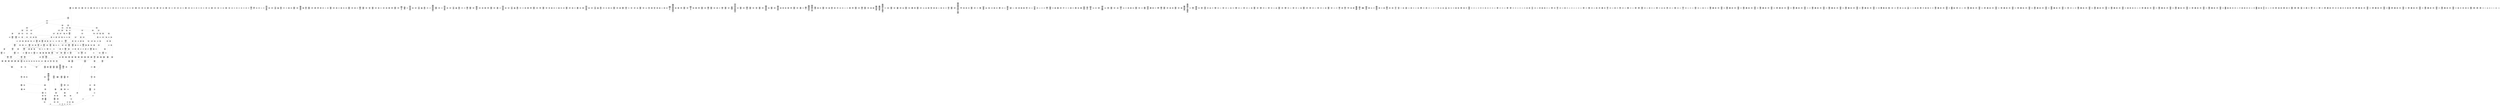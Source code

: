 /* Generated by GvGen v.1.0 (https://www.github.com/stricaud/gvgen) */

digraph G {
compound=true;
   node1 [label="[anywhere]"];
   node2 [label="# 0x0
PUSHX Data
PUSHX Data
MSTORE
PUSHX LogicData
CALLDATASIZE
LT
PUSHX Data
JUMPI
"];
   node3 [label="# 0xd
PUSHX Data
CALLDATALOAD
PUSHX Data
DIV
PUSHX LogicData
GT
PUSHX Data
JUMPI
"];
   node4 [label="# 0x3b
PUSHX LogicData
GT
PUSHX Data
JUMPI
"];
   node5 [label="# 0x46
PUSHX LogicData
GT
PUSHX Data
JUMPI
"];
   node6 [label="# 0x51
PUSHX LogicData
EQ
PUSHX Data
JUMPI
"];
   node7 [label="# 0x5c
PUSHX LogicData
EQ
PUSHX Data
JUMPI
"];
   node8 [label="# 0x67
PUSHX LogicData
EQ
PUSHX Data
JUMPI
"];
   node9 [label="# 0x72
PUSHX LogicData
EQ
PUSHX Data
JUMPI
"];
   node10 [label="# 0x7d
PUSHX LogicData
EQ
PUSHX Data
JUMPI
"];
   node11 [label="# 0x88
PUSHX Data
JUMP
"];
   node12 [label="# 0x8c
JUMPDEST
PUSHX LogicData
EQ
PUSHX Data
JUMPI
"];
   node13 [label="# 0x98
PUSHX LogicData
EQ
PUSHX Data
JUMPI
"];
   node14 [label="# 0xa3
PUSHX LogicData
EQ
PUSHX Data
JUMPI
"];
   node15 [label="# 0xae
PUSHX LogicData
EQ
PUSHX Data
JUMPI
"];
   node16 [label="# 0xb9
PUSHX Data
JUMP
"];
   node17 [label="# 0xbd
JUMPDEST
PUSHX LogicData
GT
PUSHX Data
JUMPI
"];
   node18 [label="# 0xc9
PUSHX LogicData
EQ
PUSHX Data
JUMPI
"];
   node19 [label="# 0xd4
PUSHX LogicData
EQ
PUSHX Data
JUMPI
"];
   node20 [label="# 0xdf
PUSHX LogicData
EQ
PUSHX Data
JUMPI
"];
   node21 [label="# 0xea
PUSHX LogicData
EQ
PUSHX Data
JUMPI
"];
   node22 [label="# 0xf5
PUSHX LogicData
EQ
PUSHX Data
JUMPI
"];
   node23 [label="# 0x100
PUSHX Data
JUMP
"];
   node24 [label="# 0x104
JUMPDEST
PUSHX LogicData
EQ
PUSHX Data
JUMPI
"];
   node25 [label="# 0x110
PUSHX LogicData
EQ
PUSHX Data
JUMPI
"];
   node26 [label="# 0x11b
PUSHX LogicData
EQ
PUSHX Data
JUMPI
"];
   node27 [label="# 0x126
PUSHX LogicData
EQ
PUSHX Data
JUMPI
"];
   node28 [label="# 0x131
PUSHX Data
JUMP
"];
   node29 [label="# 0x135
JUMPDEST
PUSHX LogicData
GT
PUSHX Data
JUMPI
"];
   node30 [label="# 0x141
PUSHX LogicData
GT
PUSHX Data
JUMPI
"];
   node31 [label="# 0x14c
PUSHX LogicData
EQ
PUSHX Data
JUMPI
"];
   node32 [label="# 0x157
PUSHX LogicData
EQ
PUSHX Data
JUMPI
"];
   node33 [label="# 0x162
PUSHX LogicData
EQ
PUSHX Data
JUMPI
"];
   node34 [label="# 0x16d
PUSHX LogicData
EQ
PUSHX Data
JUMPI
"];
   node35 [label="# 0x178
PUSHX LogicData
EQ
PUSHX Data
JUMPI
"];
   node36 [label="# 0x183
PUSHX Data
JUMP
"];
   node37 [label="# 0x187
JUMPDEST
PUSHX LogicData
EQ
PUSHX Data
JUMPI
"];
   node38 [label="# 0x193
PUSHX LogicData
EQ
PUSHX Data
JUMPI
"];
   node39 [label="# 0x19e
PUSHX LogicData
EQ
PUSHX Data
JUMPI
"];
   node40 [label="# 0x1a9
PUSHX LogicData
EQ
PUSHX Data
JUMPI
"];
   node41 [label="# 0x1b4
PUSHX Data
JUMP
"];
   node42 [label="# 0x1b8
JUMPDEST
PUSHX LogicData
GT
PUSHX Data
JUMPI
"];
   node43 [label="# 0x1c4
PUSHX LogicData
EQ
PUSHX Data
JUMPI
"];
   node44 [label="# 0x1cf
PUSHX LogicData
EQ
PUSHX Data
JUMPI
"];
   node45 [label="# 0x1da
PUSHX LogicData
EQ
PUSHX Data
JUMPI
"];
   node46 [label="# 0x1e5
PUSHX LogicData
EQ
PUSHX Data
JUMPI
"];
   node47 [label="# 0x1f0
PUSHX LogicData
EQ
PUSHX Data
JUMPI
"];
   node48 [label="# 0x1fb
PUSHX Data
JUMP
"];
   node49 [label="# 0x1ff
JUMPDEST
PUSHX LogicData
EQ
PUSHX Data
JUMPI
"];
   node50 [label="# 0x20b
PUSHX LogicData
EQ
PUSHX Data
JUMPI
"];
   node51 [label="# 0x216
PUSHX LogicData
EQ
PUSHX Data
JUMPI
"];
   node52 [label="# 0x221
PUSHX LogicData
EQ
PUSHX Data
JUMPI
"];
   node53 [label="# 0x22c
JUMPDEST
PUSHX Data
REVERT
"];
   node54 [label="# 0x231
JUMPDEST
CALLVALUE
ISZERO
PUSHX Data
JUMPI
"];
   node55 [label="# 0x239
PUSHX Data
REVERT
"];
   node56 [label="# 0x23d
JUMPDEST
PUSHX Data
PUSHX ArithData
CALLDATASIZE
SUB
ADD
PUSHX Data
PUSHX Data
JUMP
"];
   node57 [label="# 0x253
JUMPDEST
PUSHX Data
JUMP
"];
   node58 [label="# 0x258
JUMPDEST
PUSHX MemData
MLOAD
PUSHX Data
PUSHX Data
JUMP
"];
   node59 [label="# 0x265
JUMPDEST
PUSHX MemData
MLOAD
SUB
RETURN
"];
   node60 [label="# 0x26e
JUMPDEST
CALLVALUE
ISZERO
PUSHX Data
JUMPI
"];
   node61 [label="# 0x276
PUSHX Data
REVERT
"];
   node62 [label="# 0x27a
JUMPDEST
PUSHX Data
PUSHX Data
JUMP
"];
   node63 [label="# 0x283
JUMPDEST
PUSHX MemData
MLOAD
PUSHX Data
PUSHX Data
JUMP
"];
   node64 [label="# 0x290
JUMPDEST
PUSHX MemData
MLOAD
SUB
RETURN
"];
   node65 [label="# 0x299
JUMPDEST
CALLVALUE
ISZERO
PUSHX Data
JUMPI
"];
   node66 [label="# 0x2a1
PUSHX Data
REVERT
"];
   node67 [label="# 0x2a5
JUMPDEST
PUSHX Data
PUSHX ArithData
CALLDATASIZE
SUB
ADD
PUSHX Data
PUSHX Data
JUMP
"];
   node68 [label="# 0x2bb
JUMPDEST
PUSHX Data
JUMP
"];
   node69 [label="# 0x2c0
JUMPDEST
PUSHX MemData
MLOAD
PUSHX Data
PUSHX Data
JUMP
"];
   node70 [label="# 0x2cd
JUMPDEST
PUSHX MemData
MLOAD
SUB
RETURN
"];
   node71 [label="# 0x2d6
JUMPDEST
CALLVALUE
ISZERO
PUSHX Data
JUMPI
"];
   node72 [label="# 0x2de
PUSHX Data
REVERT
"];
   node73 [label="# 0x2e2
JUMPDEST
PUSHX Data
PUSHX ArithData
CALLDATASIZE
SUB
ADD
PUSHX Data
PUSHX Data
JUMP
"];
   node74 [label="# 0x2f8
JUMPDEST
PUSHX Data
JUMP
"];
   node75 [label="# 0x2fd
JUMPDEST
STOP
"];
   node76 [label="# 0x2ff
JUMPDEST
CALLVALUE
ISZERO
PUSHX Data
JUMPI
"];
   node77 [label="# 0x307
PUSHX Data
REVERT
"];
   node78 [label="# 0x30b
JUMPDEST
PUSHX Data
PUSHX Data
JUMP
"];
   node79 [label="# 0x314
JUMPDEST
PUSHX MemData
MLOAD
PUSHX Data
PUSHX Data
JUMP
"];
   node80 [label="# 0x321
JUMPDEST
PUSHX MemData
MLOAD
SUB
RETURN
"];
   node81 [label="# 0x32a
JUMPDEST
CALLVALUE
ISZERO
PUSHX Data
JUMPI
"];
   node82 [label="# 0x332
PUSHX Data
REVERT
"];
   node83 [label="# 0x336
JUMPDEST
PUSHX Data
PUSHX Data
JUMP
"];
   node84 [label="# 0x33f
JUMPDEST
PUSHX MemData
MLOAD
PUSHX Data
PUSHX Data
JUMP
"];
   node85 [label="# 0x34c
JUMPDEST
PUSHX MemData
MLOAD
SUB
RETURN
"];
   node86 [label="# 0x355
JUMPDEST
CALLVALUE
ISZERO
PUSHX Data
JUMPI
"];
   node87 [label="# 0x35d
PUSHX Data
REVERT
"];
   node88 [label="# 0x361
JUMPDEST
PUSHX Data
PUSHX ArithData
CALLDATASIZE
SUB
ADD
PUSHX Data
PUSHX Data
JUMP
"];
   node89 [label="# 0x377
JUMPDEST
PUSHX Data
JUMP
"];
   node90 [label="# 0x37c
JUMPDEST
STOP
"];
   node91 [label="# 0x37e
JUMPDEST
CALLVALUE
ISZERO
PUSHX Data
JUMPI
"];
   node92 [label="# 0x386
PUSHX Data
REVERT
"];
   node93 [label="# 0x38a
JUMPDEST
PUSHX Data
PUSHX Data
JUMP
"];
   node94 [label="# 0x393
JUMPDEST
PUSHX MemData
MLOAD
PUSHX Data
PUSHX Data
JUMP
"];
   node95 [label="# 0x3a0
JUMPDEST
PUSHX MemData
MLOAD
SUB
RETURN
"];
   node96 [label="# 0x3a9
JUMPDEST
PUSHX Data
PUSHX ArithData
CALLDATASIZE
SUB
ADD
PUSHX Data
PUSHX Data
JUMP
"];
   node97 [label="# 0x3be
JUMPDEST
PUSHX Data
JUMP
"];
   node98 [label="# 0x3c3
JUMPDEST
STOP
"];
   node99 [label="# 0x3c5
JUMPDEST
CALLVALUE
ISZERO
PUSHX Data
JUMPI
"];
   node100 [label="# 0x3cd
PUSHX Data
REVERT
"];
   node101 [label="# 0x3d1
JUMPDEST
PUSHX Data
PUSHX Data
JUMP
"];
   node102 [label="# 0x3da
JUMPDEST
STOP
"];
   node103 [label="# 0x3dc
JUMPDEST
CALLVALUE
ISZERO
PUSHX Data
JUMPI
"];
   node104 [label="# 0x3e4
PUSHX Data
REVERT
"];
   node105 [label="# 0x3e8
JUMPDEST
PUSHX Data
PUSHX ArithData
CALLDATASIZE
SUB
ADD
PUSHX Data
PUSHX Data
JUMP
"];
   node106 [label="# 0x3fe
JUMPDEST
PUSHX Data
JUMP
"];
   node107 [label="# 0x403
JUMPDEST
STOP
"];
   node108 [label="# 0x405
JUMPDEST
CALLVALUE
ISZERO
PUSHX Data
JUMPI
"];
   node109 [label="# 0x40d
PUSHX Data
REVERT
"];
   node110 [label="# 0x411
JUMPDEST
PUSHX Data
PUSHX ArithData
CALLDATASIZE
SUB
ADD
PUSHX Data
PUSHX Data
JUMP
"];
   node111 [label="# 0x427
JUMPDEST
PUSHX Data
JUMP
"];
   node112 [label="# 0x42c
JUMPDEST
STOP
"];
   node113 [label="# 0x42e
JUMPDEST
CALLVALUE
ISZERO
PUSHX Data
JUMPI
"];
   node114 [label="# 0x436
PUSHX Data
REVERT
"];
   node115 [label="# 0x43a
JUMPDEST
PUSHX Data
PUSHX Data
JUMP
"];
   node116 [label="# 0x443
JUMPDEST
PUSHX MemData
MLOAD
PUSHX Data
PUSHX Data
JUMP
"];
   node117 [label="# 0x450
JUMPDEST
PUSHX MemData
MLOAD
SUB
RETURN
"];
   node118 [label="# 0x459
JUMPDEST
CALLVALUE
ISZERO
PUSHX Data
JUMPI
"];
   node119 [label="# 0x461
PUSHX Data
REVERT
"];
   node120 [label="# 0x465
JUMPDEST
PUSHX Data
PUSHX Data
JUMP
"];
   node121 [label="# 0x46e
JUMPDEST
PUSHX MemData
MLOAD
PUSHX Data
PUSHX Data
JUMP
"];
   node122 [label="# 0x47b
JUMPDEST
PUSHX MemData
MLOAD
SUB
RETURN
"];
   node123 [label="# 0x484
JUMPDEST
CALLVALUE
ISZERO
PUSHX Data
JUMPI
"];
   node124 [label="# 0x48c
PUSHX Data
REVERT
"];
   node125 [label="# 0x490
JUMPDEST
PUSHX Data
PUSHX Data
JUMP
"];
   node126 [label="# 0x499
JUMPDEST
PUSHX MemData
MLOAD
PUSHX Data
PUSHX Data
JUMP
"];
   node127 [label="# 0x4a6
JUMPDEST
PUSHX MemData
MLOAD
SUB
RETURN
"];
   node128 [label="# 0x4af
JUMPDEST
CALLVALUE
ISZERO
PUSHX Data
JUMPI
"];
   node129 [label="# 0x4b7
PUSHX Data
REVERT
"];
   node130 [label="# 0x4bb
JUMPDEST
PUSHX Data
PUSHX ArithData
CALLDATASIZE
SUB
ADD
PUSHX Data
PUSHX Data
JUMP
"];
   node131 [label="# 0x4d1
JUMPDEST
PUSHX Data
JUMP
"];
   node132 [label="# 0x4d6
JUMPDEST
PUSHX MemData
MLOAD
PUSHX Data
PUSHX Data
JUMP
"];
   node133 [label="# 0x4e3
JUMPDEST
PUSHX MemData
MLOAD
SUB
RETURN
"];
   node134 [label="# 0x4ec
JUMPDEST
CALLVALUE
ISZERO
PUSHX Data
JUMPI
"];
   node135 [label="# 0x4f4
PUSHX Data
REVERT
"];
   node136 [label="# 0x4f8
JUMPDEST
PUSHX Data
PUSHX Data
JUMP
"];
   node137 [label="# 0x501
JUMPDEST
PUSHX MemData
MLOAD
PUSHX Data
PUSHX Data
JUMP
"];
   node138 [label="# 0x50e
JUMPDEST
PUSHX MemData
MLOAD
SUB
RETURN
"];
   node139 [label="# 0x517
JUMPDEST
CALLVALUE
ISZERO
PUSHX Data
JUMPI
"];
   node140 [label="# 0x51f
PUSHX Data
REVERT
"];
   node141 [label="# 0x523
JUMPDEST
PUSHX Data
PUSHX Data
JUMP
"];
   node142 [label="# 0x52c
JUMPDEST
PUSHX MemData
MLOAD
PUSHX Data
PUSHX Data
JUMP
"];
   node143 [label="# 0x539
JUMPDEST
PUSHX MemData
MLOAD
SUB
RETURN
"];
   node144 [label="# 0x542
JUMPDEST
CALLVALUE
ISZERO
PUSHX Data
JUMPI
"];
   node145 [label="# 0x54a
PUSHX Data
REVERT
"];
   node146 [label="# 0x54e
JUMPDEST
PUSHX Data
PUSHX ArithData
CALLDATASIZE
SUB
ADD
PUSHX Data
PUSHX Data
JUMP
"];
   node147 [label="# 0x564
JUMPDEST
PUSHX Data
JUMP
"];
   node148 [label="# 0x569
JUMPDEST
PUSHX MemData
MLOAD
PUSHX Data
PUSHX Data
JUMP
"];
   node149 [label="# 0x576
JUMPDEST
PUSHX MemData
MLOAD
SUB
RETURN
"];
   node150 [label="# 0x57f
JUMPDEST
CALLVALUE
ISZERO
PUSHX Data
JUMPI
"];
   node151 [label="# 0x587
PUSHX Data
REVERT
"];
   node152 [label="# 0x58b
JUMPDEST
PUSHX Data
PUSHX Data
JUMP
"];
   node153 [label="# 0x594
JUMPDEST
STOP
"];
   node154 [label="# 0x596
JUMPDEST
CALLVALUE
ISZERO
PUSHX Data
JUMPI
"];
   node155 [label="# 0x59e
PUSHX Data
REVERT
"];
   node156 [label="# 0x5a2
JUMPDEST
PUSHX Data
PUSHX Data
JUMP
"];
   node157 [label="# 0x5ab
JUMPDEST
PUSHX MemData
MLOAD
PUSHX Data
PUSHX Data
JUMP
"];
   node158 [label="# 0x5b8
JUMPDEST
PUSHX MemData
MLOAD
SUB
RETURN
"];
   node159 [label="# 0x5c1
JUMPDEST
CALLVALUE
ISZERO
PUSHX Data
JUMPI
"];
   node160 [label="# 0x5c9
PUSHX Data
REVERT
"];
   node161 [label="# 0x5cd
JUMPDEST
PUSHX Data
PUSHX Data
JUMP
"];
   node162 [label="# 0x5d6
JUMPDEST
PUSHX MemData
MLOAD
PUSHX Data
PUSHX Data
JUMP
"];
   node163 [label="# 0x5e3
JUMPDEST
PUSHX MemData
MLOAD
SUB
RETURN
"];
   node164 [label="# 0x5ec
JUMPDEST
CALLVALUE
ISZERO
PUSHX Data
JUMPI
"];
   node165 [label="# 0x5f4
PUSHX Data
REVERT
"];
   node166 [label="# 0x5f8
JUMPDEST
PUSHX Data
PUSHX ArithData
CALLDATASIZE
SUB
ADD
PUSHX Data
PUSHX Data
JUMP
"];
   node167 [label="# 0x60e
JUMPDEST
PUSHX Data
JUMP
"];
   node168 [label="# 0x613
JUMPDEST
STOP
"];
   node169 [label="# 0x615
JUMPDEST
CALLVALUE
ISZERO
PUSHX Data
JUMPI
"];
   node170 [label="# 0x61d
PUSHX Data
REVERT
"];
   node171 [label="# 0x621
JUMPDEST
PUSHX Data
PUSHX Data
JUMP
"];
   node172 [label="# 0x62a
JUMPDEST
PUSHX MemData
MLOAD
PUSHX Data
PUSHX Data
JUMP
"];
   node173 [label="# 0x637
JUMPDEST
PUSHX MemData
MLOAD
SUB
RETURN
"];
   node174 [label="# 0x640
JUMPDEST
CALLVALUE
ISZERO
PUSHX Data
JUMPI
"];
   node175 [label="# 0x648
PUSHX Data
REVERT
"];
   node176 [label="# 0x64c
JUMPDEST
PUSHX Data
PUSHX ArithData
CALLDATASIZE
SUB
ADD
PUSHX Data
PUSHX Data
JUMP
"];
   node177 [label="# 0x662
JUMPDEST
PUSHX Data
JUMP
"];
   node178 [label="# 0x667
JUMPDEST
STOP
"];
   node179 [label="# 0x669
JUMPDEST
CALLVALUE
ISZERO
PUSHX Data
JUMPI
"];
   node180 [label="# 0x671
PUSHX Data
REVERT
"];
   node181 [label="# 0x675
JUMPDEST
PUSHX Data
PUSHX ArithData
CALLDATASIZE
SUB
ADD
PUSHX Data
PUSHX Data
JUMP
"];
   node182 [label="# 0x68b
JUMPDEST
PUSHX Data
JUMP
"];
   node183 [label="# 0x690
JUMPDEST
STOP
"];
   node184 [label="# 0x692
JUMPDEST
CALLVALUE
ISZERO
PUSHX Data
JUMPI
"];
   node185 [label="# 0x69a
PUSHX Data
REVERT
"];
   node186 [label="# 0x69e
JUMPDEST
PUSHX Data
PUSHX ArithData
CALLDATASIZE
SUB
ADD
PUSHX Data
PUSHX Data
JUMP
"];
   node187 [label="# 0x6b4
JUMPDEST
PUSHX Data
JUMP
"];
   node188 [label="# 0x6b9
JUMPDEST
STOP
"];
   node189 [label="# 0x6bb
JUMPDEST
CALLVALUE
ISZERO
PUSHX Data
JUMPI
"];
   node190 [label="# 0x6c3
PUSHX Data
REVERT
"];
   node191 [label="# 0x6c7
JUMPDEST
PUSHX Data
PUSHX Data
JUMP
"];
   node192 [label="# 0x6d0
JUMPDEST
PUSHX MemData
MLOAD
PUSHX Data
PUSHX Data
JUMP
"];
   node193 [label="# 0x6dd
JUMPDEST
PUSHX MemData
MLOAD
SUB
RETURN
"];
   node194 [label="# 0x6e6
JUMPDEST
CALLVALUE
ISZERO
PUSHX Data
JUMPI
"];
   node195 [label="# 0x6ee
PUSHX Data
REVERT
"];
   node196 [label="# 0x6f2
JUMPDEST
PUSHX Data
PUSHX ArithData
CALLDATASIZE
SUB
ADD
PUSHX Data
PUSHX Data
JUMP
"];
   node197 [label="# 0x708
JUMPDEST
PUSHX Data
JUMP
"];
   node198 [label="# 0x70d
JUMPDEST
PUSHX MemData
MLOAD
PUSHX Data
PUSHX Data
JUMP
"];
   node199 [label="# 0x71a
JUMPDEST
PUSHX MemData
MLOAD
SUB
RETURN
"];
   node200 [label="# 0x723
JUMPDEST
CALLVALUE
ISZERO
PUSHX Data
JUMPI
"];
   node201 [label="# 0x72b
PUSHX Data
REVERT
"];
   node202 [label="# 0x72f
JUMPDEST
PUSHX Data
PUSHX Data
JUMP
"];
   node203 [label="# 0x738
JUMPDEST
PUSHX MemData
MLOAD
PUSHX Data
PUSHX Data
JUMP
"];
   node204 [label="# 0x745
JUMPDEST
PUSHX MemData
MLOAD
SUB
RETURN
"];
   node205 [label="# 0x74e
JUMPDEST
CALLVALUE
ISZERO
PUSHX Data
JUMPI
"];
   node206 [label="# 0x756
PUSHX Data
REVERT
"];
   node207 [label="# 0x75a
JUMPDEST
PUSHX Data
PUSHX Data
JUMP
"];
   node208 [label="# 0x763
JUMPDEST
STOP
"];
   node209 [label="# 0x765
JUMPDEST
CALLVALUE
ISZERO
PUSHX Data
JUMPI
"];
   node210 [label="# 0x76d
PUSHX Data
REVERT
"];
   node211 [label="# 0x771
JUMPDEST
PUSHX Data
PUSHX ArithData
CALLDATASIZE
SUB
ADD
PUSHX Data
PUSHX Data
JUMP
"];
   node212 [label="# 0x787
JUMPDEST
PUSHX Data
JUMP
"];
   node213 [label="# 0x78c
JUMPDEST
PUSHX MemData
MLOAD
PUSHX Data
PUSHX Data
JUMP
"];
   node214 [label="# 0x799
JUMPDEST
PUSHX MemData
MLOAD
SUB
RETURN
"];
   node215 [label="# 0x7a2
JUMPDEST
CALLVALUE
ISZERO
PUSHX Data
JUMPI
"];
   node216 [label="# 0x7aa
PUSHX Data
REVERT
"];
   node217 [label="# 0x7ae
JUMPDEST
PUSHX Data
PUSHX ArithData
CALLDATASIZE
SUB
ADD
PUSHX Data
PUSHX Data
JUMP
"];
   node218 [label="# 0x7c4
JUMPDEST
PUSHX Data
JUMP
"];
   node219 [label="# 0x7c9
JUMPDEST
STOP
"];
   node220 [label="# 0x7cb
JUMPDEST
CALLVALUE
ISZERO
PUSHX Data
JUMPI
"];
   node221 [label="# 0x7d3
PUSHX Data
REVERT
"];
   node222 [label="# 0x7d7
JUMPDEST
PUSHX Data
PUSHX ArithData
CALLDATASIZE
SUB
ADD
PUSHX Data
PUSHX Data
JUMP
"];
   node223 [label="# 0x7ed
JUMPDEST
PUSHX Data
JUMP
"];
   node224 [label="# 0x7f2
JUMPDEST
STOP
"];
   node225 [label="# 0x7f4
JUMPDEST
PUSHX Data
PUSHX ArithData
CALLDATASIZE
SUB
ADD
PUSHX Data
PUSHX Data
JUMP
"];
   node226 [label="# 0x809
JUMPDEST
PUSHX Data
JUMP
"];
   node227 [label="# 0x80e
JUMPDEST
STOP
"];
   node228 [label="# 0x810
JUMPDEST
CALLVALUE
ISZERO
PUSHX Data
JUMPI
"];
   node229 [label="# 0x818
PUSHX Data
REVERT
"];
   node230 [label="# 0x81c
JUMPDEST
PUSHX Data
PUSHX ArithData
CALLDATASIZE
SUB
ADD
PUSHX Data
PUSHX Data
JUMP
"];
   node231 [label="# 0x832
JUMPDEST
PUSHX Data
JUMP
"];
   node232 [label="# 0x837
JUMPDEST
STOP
"];
   node233 [label="# 0x839
JUMPDEST
PUSHX Data
PUSHX BitData
PUSHX BitData
NOT
AND
PUSHX BitData
NOT
AND
EQ
PUSHX Data
JUMPI
"];
   node234 [label="# 0x8a2
PUSHX BitData
PUSHX BitData
NOT
AND
PUSHX BitData
NOT
AND
EQ
"];
   node235 [label="# 0x904
JUMPDEST
PUSHX Data
JUMPI
"];
   node236 [label="# 0x90a
PUSHX Data
PUSHX Data
JUMP
"];
   node237 [label="# 0x913
JUMPDEST
"];
   node238 [label="# 0x914
JUMPDEST
JUMP
"];
   node239 [label="# 0x91b
JUMPDEST
PUSHX Data
PUSHX StorData
SLOAD
PUSHX Data
PUSHX Data
JUMP
"];
   node240 [label="# 0x92a
JUMPDEST
PUSHX ArithData
ADD
PUSHX ArithData
DIV
MUL
PUSHX ArithData
ADD
PUSHX MemData
MLOAD
ADD
PUSHX Data
MSTORE
MSTORE
PUSHX ArithData
ADD
SLOAD
PUSHX Data
PUSHX Data
JUMP
"];
   node241 [label="# 0x956
JUMPDEST
ISZERO
PUSHX Data
JUMPI
"];
   node242 [label="# 0x95d
PUSHX LogicData
LT
PUSHX Data
JUMPI
"];
   node243 [label="# 0x965
PUSHX ArithData
SLOAD
DIV
MUL
MSTORE
PUSHX ArithData
ADD
PUSHX Data
JUMP
"];
   node244 [label="# 0x978
JUMPDEST
ADD
PUSHX Data
MSTORE
PUSHX Data
PUSHX Data
SHA3
"];
   node245 [label="# 0x986
JUMPDEST
SLOAD
MSTORE
PUSHX ArithData
ADD
PUSHX ArithData
ADD
GT
PUSHX Data
JUMPI
"];
   node246 [label="# 0x99a
SUB
PUSHX BitData
AND
ADD
"];
   node247 [label="# 0x9a3
JUMPDEST
JUMP
"];
   node248 [label="# 0x9ad
JUMPDEST
PUSHX Data
PUSHX Data
PUSHX Data
JUMP
"];
   node249 [label="# 0x9b8
JUMPDEST
PUSHX Data
JUMPI
"];
   node250 [label="# 0x9bd
PUSHX MemData
MLOAD
PUSHX Data
MSTORE
PUSHX ArithData
ADD
PUSHX Data
PUSHX Data
JUMP
"];
   node251 [label="# 0x9ee
JUMPDEST
PUSHX MemData
MLOAD
SUB
REVERT
"];
   node252 [label="# 0x9f7
JUMPDEST
PUSHX Data
PUSHX ArithData
MSTORE
PUSHX ArithData
ADD
MSTORE
PUSHX ArithData
ADD
PUSHX Data
SHA3
PUSHX ArithData
SLOAD
PUSHX ArithData
EXP
DIV
PUSHX BitData
AND
JUMP
"];
   node253 [label="# 0xa32
JUMPDEST
PUSHX Data
PUSHX Data
PUSHX Data
JUMP
"];
   node254 [label="# 0xa3d
JUMPDEST
PUSHX BitData
AND
PUSHX BitData
AND
EQ
ISZERO
PUSHX Data
JUMPI
"];
   node255 [label="# 0xa74
PUSHX MemData
MLOAD
PUSHX Data
MSTORE
PUSHX ArithData
ADD
PUSHX Data
PUSHX Data
JUMP
"];
   node256 [label="# 0xaa5
JUMPDEST
PUSHX MemData
MLOAD
SUB
REVERT
"];
   node257 [label="# 0xaae
JUMPDEST
PUSHX BitData
AND
PUSHX Data
PUSHX Data
JUMP
"];
   node258 [label="# 0xacd
JUMPDEST
PUSHX BitData
AND
EQ
PUSHX Data
JUMPI
"];
   node259 [label="# 0xaea
PUSHX Data
PUSHX Data
PUSHX Data
JUMP
"];
   node260 [label="# 0xaf6
JUMPDEST
PUSHX Data
JUMP
"];
   node261 [label="# 0xafb
JUMPDEST
"];
   node262 [label="# 0xafc
JUMPDEST
PUSHX Data
JUMPI
"];
   node263 [label="# 0xb01
PUSHX MemData
MLOAD
PUSHX Data
MSTORE
PUSHX ArithData
ADD
PUSHX Data
PUSHX Data
JUMP
"];
   node264 [label="# 0xb32
JUMPDEST
PUSHX MemData
MLOAD
SUB
REVERT
"];
   node265 [label="# 0xb3b
JUMPDEST
PUSHX Data
PUSHX Data
JUMP
"];
   node266 [label="# 0xb45
JUMPDEST
JUMP
"];
   node267 [label="# 0xb4a
JUMPDEST
PUSHX StorData
SLOAD
JUMP
"];
   node268 [label="# 0xb50
JUMPDEST
PUSHX StorData
SLOAD
JUMP
"];
   node269 [label="# 0xb56
JUMPDEST
PUSHX Data
PUSHX Data
PUSHX Data
JUMP
"];
   node270 [label="# 0xb61
JUMPDEST
PUSHX Data
JUMP
"];
   node271 [label="# 0xb67
JUMPDEST
PUSHX Data
JUMPI
"];
   node272 [label="# 0xb6c
PUSHX MemData
MLOAD
PUSHX Data
MSTORE
PUSHX ArithData
ADD
PUSHX Data
PUSHX Data
JUMP
"];
   node273 [label="# 0xb9d
JUMPDEST
PUSHX MemData
MLOAD
SUB
REVERT
"];
   node274 [label="# 0xba6
JUMPDEST
PUSHX Data
PUSHX Data
JUMP
"];
   node275 [label="# 0xbb1
JUMPDEST
JUMP
"];
   node276 [label="# 0xbb6
JUMPDEST
PUSHX StorData
PUSHX ArithData
SLOAD
PUSHX ArithData
EXP
DIV
PUSHX BitData
AND
JUMP
"];
   node277 [label="# 0xbc9
JUMPDEST
PUSHX StorData
PUSHX ArithData
SLOAD
PUSHX ArithData
EXP
DIV
PUSHX BitData
AND
PUSHX Data
JUMPI
"];
   node278 [label="# 0xbde
PUSHX MemData
MLOAD
PUSHX Data
MSTORE
PUSHX ArithData
ADD
PUSHX Data
PUSHX Data
JUMP
"];
   node279 [label="# 0xc0f
JUMPDEST
PUSHX MemData
MLOAD
SUB
REVERT
"];
   node280 [label="# 0xc18
JUMPDEST
PUSHX StorData
SLOAD
GT
ISZERO
PUSHX Data
JUMPI
"];
   node281 [label="# 0xc23
PUSHX MemData
MLOAD
PUSHX Data
MSTORE
PUSHX ArithData
ADD
PUSHX Data
PUSHX Data
JUMP
"];
   node282 [label="# 0xc54
JUMPDEST
PUSHX MemData
MLOAD
SUB
REVERT
"];
   node283 [label="# 0xc5d
JUMPDEST
PUSHX Data
PUSHX Data
JUMP
"];
   node284 [label="# 0xc66
JUMPDEST
JUMP
"];
   node285 [label="# 0xc69
JUMPDEST
PUSHX Data
PUSHX Data
JUMP
"];
   node286 [label="# 0xc71
JUMPDEST
PUSHX BitData
AND
PUSHX Data
PUSHX Data
JUMP
"];
   node287 [label="# 0xc8f
JUMPDEST
PUSHX BitData
AND
EQ
PUSHX Data
JUMPI
"];
   node288 [label="# 0xcab
PUSHX MemData
MLOAD
PUSHX Data
MSTORE
PUSHX ArithData
ADD
PUSHX Data
PUSHX Data
JUMP
"];
   node289 [label="# 0xcdc
JUMPDEST
PUSHX MemData
MLOAD
SUB
REVERT
"];
   node290 [label="# 0xce5
JUMPDEST
PUSHX Data
ADDRESS
PUSHX BitData
AND
BALANCE
CALLER
PUSHX BitData
AND
PUSHX ArithData
ISZERO
MUL
PUSHX MemData
MLOAD
PUSHX Data
PUSHX MemData
MLOAD
SUB
CALL
ISZERO
ISZERO
PUSHX Data
JUMPI
"];
   node291 [label="# 0xd3e
RETURNDATASIZE
PUSHX Data
RETURNDATACOPY
RETURNDATASIZE
PUSHX Data
REVERT
"];
   node292 [label="# 0xd47
JUMPDEST
JUMP
"];
   node293 [label="# 0xd4b
JUMPDEST
PUSHX Data
PUSHX Data
JUMP
"];
   node294 [label="# 0xd53
JUMPDEST
PUSHX BitData
AND
PUSHX Data
PUSHX Data
JUMP
"];
   node295 [label="# 0xd71
JUMPDEST
PUSHX BitData
AND
EQ
PUSHX Data
JUMPI
"];
   node296 [label="# 0xd8d
PUSHX MemData
MLOAD
PUSHX Data
MSTORE
PUSHX ArithData
ADD
PUSHX Data
PUSHX Data
JUMP
"];
   node297 [label="# 0xdbe
JUMPDEST
PUSHX MemData
MLOAD
SUB
REVERT
"];
   node298 [label="# 0xdc7
JUMPDEST
PUSHX StorData
PUSHX ArithData
PUSHX ArithData
EXP
SLOAD
PUSHX ArithData
MUL
NOT
AND
ISZERO
ISZERO
MUL
OR
SSTORE
JUMP
"];
   node299 [label="# 0xde4
JUMPDEST
PUSHX Data
PUSHX MemData
MLOAD
PUSHX ArithData
ADD
PUSHX Data
MSTORE
PUSHX Data
MSTORE
PUSHX Data
JUMP
"];
   node300 [label="# 0xdff
JUMPDEST
JUMP
"];
   node301 [label="# 0xe04
JUMPDEST
PUSHX StorData
SLOAD
JUMP
"];
   node302 [label="# 0xe0a
JUMPDEST
PUSHX StorData
SLOAD
PUSHX Data
PUSHX Data
JUMP
"];
   node303 [label="# 0xe17
JUMPDEST
PUSHX ArithData
ADD
PUSHX ArithData
DIV
MUL
PUSHX ArithData
ADD
PUSHX MemData
MLOAD
ADD
PUSHX Data
MSTORE
MSTORE
PUSHX ArithData
ADD
SLOAD
PUSHX Data
PUSHX Data
JUMP
"];
   node304 [label="# 0xe43
JUMPDEST
ISZERO
PUSHX Data
JUMPI
"];
   node305 [label="# 0xe4a
PUSHX LogicData
LT
PUSHX Data
JUMPI
"];
   node306 [label="# 0xe52
PUSHX ArithData
SLOAD
DIV
MUL
MSTORE
PUSHX ArithData
ADD
PUSHX Data
JUMP
"];
   node307 [label="# 0xe65
JUMPDEST
ADD
PUSHX Data
MSTORE
PUSHX Data
PUSHX Data
SHA3
"];
   node308 [label="# 0xe73
JUMPDEST
SLOAD
MSTORE
PUSHX ArithData
ADD
PUSHX ArithData
ADD
GT
PUSHX Data
JUMPI
"];
   node309 [label="# 0xe87
SUB
PUSHX BitData
AND
ADD
"];
   node310 [label="# 0xe90
JUMPDEST
JUMP
"];
   node311 [label="# 0xe98
JUMPDEST
PUSHX StorData
PUSHX ArithData
SLOAD
PUSHX ArithData
EXP
DIV
PUSHX BitData
AND
JUMP
"];
   node312 [label="# 0xeab
JUMPDEST
PUSHX Data
PUSHX Data
PUSHX ArithData
MSTORE
PUSHX ArithData
ADD
MSTORE
PUSHX ArithData
ADD
PUSHX Data
SHA3
PUSHX ArithData
SLOAD
PUSHX ArithData
EXP
DIV
PUSHX BitData
AND
PUSHX BitData
PUSHX BitData
AND
PUSHX BitData
AND
EQ
ISZERO
PUSHX Data
JUMPI
"];
   node313 [label="# 0xf1a
PUSHX MemData
MLOAD
PUSHX Data
MSTORE
PUSHX ArithData
ADD
PUSHX Data
PUSHX Data
JUMP
"];
   node314 [label="# 0xf4b
JUMPDEST
PUSHX MemData
MLOAD
SUB
REVERT
"];
   node315 [label="# 0xf54
JUMPDEST
JUMP
"];
   node316 [label="# 0xf5d
JUMPDEST
PUSHX Data
JUMP
"];
   node317 [label="# 0xf68
JUMPDEST
PUSHX StorData
SLOAD
PUSHX Data
PUSHX Data
JUMP
"];
   node318 [label="# 0xf75
JUMPDEST
PUSHX ArithData
ADD
PUSHX ArithData
DIV
MUL
PUSHX ArithData
ADD
PUSHX MemData
MLOAD
ADD
PUSHX Data
MSTORE
MSTORE
PUSHX ArithData
ADD
SLOAD
PUSHX Data
PUSHX Data
JUMP
"];
   node319 [label="# 0xfa1
JUMPDEST
ISZERO
PUSHX Data
JUMPI
"];
   node320 [label="# 0xfa8
PUSHX LogicData
LT
PUSHX Data
JUMPI
"];
   node321 [label="# 0xfb0
PUSHX ArithData
SLOAD
DIV
MUL
MSTORE
PUSHX ArithData
ADD
PUSHX Data
JUMP
"];
   node322 [label="# 0xfc3
JUMPDEST
ADD
PUSHX Data
MSTORE
PUSHX Data
PUSHX Data
SHA3
"];
   node323 [label="# 0xfd1
JUMPDEST
SLOAD
MSTORE
PUSHX ArithData
ADD
PUSHX ArithData
ADD
GT
PUSHX Data
JUMPI
"];
   node324 [label="# 0xfe5
SUB
PUSHX BitData
AND
ADD
"];
   node325 [label="# 0xfee
JUMPDEST
JUMP
"];
   node326 [label="# 0xff6
JUMPDEST
PUSHX BitData
PUSHX BitData
AND
PUSHX BitData
AND
EQ
ISZERO
PUSHX Data
JUMPI
"];
   node327 [label="# 0x102d
PUSHX MemData
MLOAD
PUSHX Data
MSTORE
PUSHX ArithData
ADD
PUSHX Data
PUSHX Data
JUMP
"];
   node328 [label="# 0x105e
JUMPDEST
PUSHX MemData
MLOAD
SUB
REVERT
"];
   node329 [label="# 0x1067
JUMPDEST
PUSHX Data
PUSHX ArithData
PUSHX BitData
AND
PUSHX BitData
AND
MSTORE
PUSHX ArithData
ADD
MSTORE
PUSHX ArithData
ADD
PUSHX Data
SHA3
SLOAD
JUMP
"];
   node330 [label="# 0x10ae
JUMPDEST
PUSHX Data
PUSHX Data
JUMP
"];
   node331 [label="# 0x10b6
JUMPDEST
PUSHX BitData
AND
PUSHX Data
PUSHX Data
JUMP
"];
   node332 [label="# 0x10d4
JUMPDEST
PUSHX BitData
AND
EQ
PUSHX Data
JUMPI
"];
   node333 [label="# 0x10f0
PUSHX MemData
MLOAD
PUSHX Data
MSTORE
PUSHX ArithData
ADD
PUSHX Data
PUSHX Data
JUMP
"];
   node334 [label="# 0x1121
JUMPDEST
PUSHX MemData
MLOAD
SUB
REVERT
"];
   node335 [label="# 0x112a
JUMPDEST
PUSHX Data
PUSHX Data
PUSHX Data
JUMP
"];
   node336 [label="# 0x1134
JUMPDEST
JUMP
"];
   node337 [label="# 0x1136
JUMPDEST
PUSHX ArithData
PUSHX ArithData
ADD
SLOAD
JUMP
"];
   node338 [label="# 0x1142
JUMPDEST
PUSHX Data
PUSHX StorData
PUSHX ArithData
SLOAD
PUSHX ArithData
EXP
DIV
PUSHX BitData
AND
JUMP
"];
   node339 [label="# 0x116c
JUMPDEST
PUSHX Data
PUSHX Data
JUMP
"];
   node340 [label="# 0x1174
JUMPDEST
PUSHX BitData
AND
PUSHX Data
PUSHX Data
JUMP
"];
   node341 [label="# 0x1192
JUMPDEST
PUSHX BitData
AND
EQ
PUSHX Data
JUMPI
"];
   node342 [label="# 0x11ae
PUSHX MemData
MLOAD
PUSHX Data
MSTORE
PUSHX ArithData
ADD
PUSHX Data
PUSHX Data
JUMP
"];
   node343 [label="# 0x11df
JUMPDEST
PUSHX MemData
MLOAD
SUB
REVERT
"];
   node344 [label="# 0x11e8
JUMPDEST
PUSHX Data
MLOAD
PUSHX ArithData
ADD
PUSHX Data
PUSHX Data
JUMP
"];
   node345 [label="# 0x11fe
JUMPDEST
JUMP
"];
   node346 [label="# 0x1202
JUMPDEST
PUSHX Data
PUSHX StorData
SLOAD
PUSHX Data
PUSHX Data
JUMP
"];
   node347 [label="# 0x1211
JUMPDEST
PUSHX ArithData
ADD
PUSHX ArithData
DIV
MUL
PUSHX ArithData
ADD
PUSHX MemData
MLOAD
ADD
PUSHX Data
MSTORE
MSTORE
PUSHX ArithData
ADD
SLOAD
PUSHX Data
PUSHX Data
JUMP
"];
   node348 [label="# 0x123d
JUMPDEST
ISZERO
PUSHX Data
JUMPI
"];
   node349 [label="# 0x1244
PUSHX LogicData
LT
PUSHX Data
JUMPI
"];
   node350 [label="# 0x124c
PUSHX ArithData
SLOAD
DIV
MUL
MSTORE
PUSHX ArithData
ADD
PUSHX Data
JUMP
"];
   node351 [label="# 0x125f
JUMPDEST
ADD
PUSHX Data
MSTORE
PUSHX Data
PUSHX Data
SHA3
"];
   node352 [label="# 0x126d
JUMPDEST
SLOAD
MSTORE
PUSHX ArithData
ADD
PUSHX ArithData
ADD
GT
PUSHX Data
JUMPI
"];
   node353 [label="# 0x1281
SUB
PUSHX BitData
AND
ADD
"];
   node354 [label="# 0x128a
JUMPDEST
JUMP
"];
   node355 [label="# 0x1294
JUMPDEST
PUSHX Data
PUSHX Data
JUMP
"];
   node356 [label="# 0x129c
JUMPDEST
PUSHX BitData
AND
PUSHX Data
PUSHX Data
JUMP
"];
   node357 [label="# 0x12ba
JUMPDEST
PUSHX BitData
AND
EQ
PUSHX Data
JUMPI
"];
   node358 [label="# 0x12d6
PUSHX MemData
MLOAD
PUSHX Data
MSTORE
PUSHX ArithData
ADD
PUSHX Data
PUSHX Data
JUMP
"];
   node359 [label="# 0x1307
JUMPDEST
PUSHX MemData
MLOAD
SUB
REVERT
"];
   node360 [label="# 0x1310
JUMPDEST
PUSHX StorData
SLOAD
GT
PUSHX Data
JUMPI
"];
   node361 [label="# 0x131a
PUSHX MemData
MLOAD
PUSHX Data
MSTORE
PUSHX ArithData
ADD
PUSHX Data
PUSHX Data
JUMP
"];
   node362 [label="# 0x134b
JUMPDEST
PUSHX MemData
MLOAD
SUB
REVERT
"];
   node363 [label="# 0x1354
JUMPDEST
PUSHX Data
SSTORE
JUMP
"];
   node364 [label="# 0x135e
JUMPDEST
PUSHX Data
PUSHX Data
PUSHX Data
JUMP
"];
   node365 [label="# 0x1369
JUMPDEST
PUSHX Data
JUMP
"];
   node366 [label="# 0x1370
JUMPDEST
JUMP
"];
   node367 [label="# 0x1374
JUMPDEST
PUSHX Data
PUSHX Data
PUSHX Data
JUMP
"];
   node368 [label="# 0x137f
JUMPDEST
PUSHX Data
JUMP
"];
   node369 [label="# 0x1385
JUMPDEST
PUSHX Data
JUMPI
"];
   node370 [label="# 0x138a
PUSHX MemData
MLOAD
PUSHX Data
MSTORE
PUSHX ArithData
ADD
PUSHX Data
PUSHX Data
JUMP
"];
   node371 [label="# 0x13bb
JUMPDEST
PUSHX MemData
MLOAD
SUB
REVERT
"];
   node372 [label="# 0x13c4
JUMPDEST
PUSHX Data
PUSHX Data
JUMP
"];
   node373 [label="# 0x13d0
JUMPDEST
JUMP
"];
   node374 [label="# 0x13d6
JUMPDEST
PUSHX StorData
SLOAD
JUMP
"];
   node375 [label="# 0x13dc
JUMPDEST
PUSHX Data
PUSHX Data
PUSHX StorData
SLOAD
PUSHX Data
PUSHX Data
JUMP
"];
   node376 [label="# 0x13ee
JUMPDEST
GT
PUSHX Data
JUMPI
"];
   node377 [label="# 0x13f9
PUSHX StorData
SLOAD
PUSHX Data
PUSHX Data
JUMP
"];
   node378 [label="# 0x1405
JUMPDEST
PUSHX ArithData
ADD
PUSHX ArithData
DIV
MUL
PUSHX ArithData
ADD
PUSHX MemData
MLOAD
ADD
PUSHX Data
MSTORE
MSTORE
PUSHX ArithData
ADD
SLOAD
PUSHX Data
PUSHX Data
JUMP
"];
   node379 [label="# 0x1431
JUMPDEST
ISZERO
PUSHX Data
JUMPI
"];
   node380 [label="# 0x1438
PUSHX LogicData
LT
PUSHX Data
JUMPI
"];
   node381 [label="# 0x1440
PUSHX ArithData
SLOAD
DIV
MUL
MSTORE
PUSHX ArithData
ADD
PUSHX Data
JUMP
"];
   node382 [label="# 0x1453
JUMPDEST
ADD
PUSHX Data
MSTORE
PUSHX Data
PUSHX Data
SHA3
"];
   node383 [label="# 0x1461
JUMPDEST
SLOAD
MSTORE
PUSHX ArithData
ADD
PUSHX ArithData
ADD
GT
PUSHX Data
JUMPI
"];
   node384 [label="# 0x1475
SUB
PUSHX BitData
AND
ADD
"];
   node385 [label="# 0x147e
JUMPDEST
PUSHX Data
JUMP
"];
   node386 [label="# 0x148b
JUMPDEST
PUSHX Data
PUSHX Data
JUMP
"];
   node387 [label="# 0x1494
JUMPDEST
PUSHX Data
JUMPI
"];
   node388 [label="# 0x1499
PUSHX MemData
MLOAD
PUSHX Data
MSTORE
PUSHX ArithData
ADD
PUSHX Data
PUSHX Data
JUMP
"];
   node389 [label="# 0x14ca
JUMPDEST
PUSHX MemData
MLOAD
SUB
REVERT
"];
   node390 [label="# 0x14d3
JUMPDEST
PUSHX Data
PUSHX Data
PUSHX Data
JUMP
"];
   node391 [label="# 0x14de
JUMPDEST
PUSHX MemData
MLOAD
PUSHX ArithData
ADD
PUSHX Data
PUSHX Data
JUMP
"];
   node392 [label="# 0x14ef
JUMPDEST
PUSHX MemData
MLOAD
PUSHX ArithData
SUB
SUB
MSTORE
PUSHX Data
MSTORE
"];
   node393 [label="# 0x1502
JUMPDEST
JUMP
"];
   node394 [label="# 0x1507
JUMPDEST
PUSHX StorData
PUSHX ArithData
SLOAD
PUSHX ArithData
EXP
DIV
PUSHX BitData
AND
JUMP
"];
   node395 [label="# 0x151a
JUMPDEST
PUSHX Data
PUSHX Data
JUMP
"];
   node396 [label="# 0x1522
JUMPDEST
PUSHX BitData
AND
PUSHX Data
PUSHX Data
JUMP
"];
   node397 [label="# 0x1540
JUMPDEST
PUSHX BitData
AND
EQ
PUSHX Data
JUMPI
"];
   node398 [label="# 0x155c
PUSHX MemData
MLOAD
PUSHX Data
MSTORE
PUSHX ArithData
ADD
PUSHX Data
PUSHX Data
JUMP
"];
   node399 [label="# 0x158d
JUMPDEST
PUSHX MemData
MLOAD
SUB
REVERT
"];
   node400 [label="# 0x1596
JUMPDEST
PUSHX StorData
PUSHX ArithData
SLOAD
PUSHX ArithData
EXP
DIV
PUSHX BitData
AND
ISZERO
PUSHX Data
JUMPI
"];
   node401 [label="# 0x15ac
PUSHX MemData
MLOAD
PUSHX Data
MSTORE
PUSHX ArithData
ADD
PUSHX Data
PUSHX Data
JUMP
"];
   node402 [label="# 0x15dd
JUMPDEST
PUSHX MemData
MLOAD
SUB
REVERT
"];
   node403 [label="# 0x15e6
JUMPDEST
PUSHX StorData
SLOAD
PUSHX Data
PUSHX StorData
SLOAD
PUSHX Data
PUSHX Data
PUSHX Data
JUMP
"];
   node404 [label="# 0x15f9
JUMPDEST
PUSHX BitData
PUSHX BitData
AND
JUMP
"];
   node405 [label="# 0x1607
JUMPDEST
GT
ISZERO
PUSHX Data
JUMPI
"];
   node406 [label="# 0x160e
PUSHX MemData
MLOAD
PUSHX Data
MSTORE
PUSHX ArithData
ADD
PUSHX Data
PUSHX Data
JUMP
"];
   node407 [label="# 0x163f
JUMPDEST
PUSHX MemData
MLOAD
SUB
REVERT
"];
   node408 [label="# 0x1648
JUMPDEST
PUSHX Data
"];
   node409 [label="# 0x164b
JUMPDEST
PUSHX StorData
SLOAD
LT
ISZERO
PUSHX Data
JUMPI
"];
   node410 [label="# 0x1656
PUSHX Data
PUSHX Data
PUSHX Data
PUSHX Data
JUMP
"];
   node411 [label="# 0x1661
JUMPDEST
PUSHX StorData
SLOAD
LT
ISZERO
PUSHX Data
JUMPI
"];
   node412 [label="# 0x166e
PUSHX Data
PUSHX Data
PUSHX Data
JUMP
"];
   node413 [label="# 0x1677
JUMPDEST
PUSHX Data
CALLER
PUSHX Data
JUMP
"];
   node414 [label="# 0x1681
JUMPDEST
"];
   node415 [label="# 0x1682
JUMPDEST
PUSHX Data
PUSHX Data
JUMP
"];
   node416 [label="# 0x168e
JUMPDEST
PUSHX Data
JUMP
"];
   node417 [label="# 0x1696
JUMPDEST
PUSHX LogicData
PUSHX StorData
PUSHX ArithData
PUSHX ArithData
EXP
SLOAD
PUSHX ArithData
MUL
NOT
AND
ISZERO
ISZERO
MUL
OR
SSTORE
JUMP
"];
   node418 [label="# 0x16b4
JUMPDEST
PUSHX Data
PUSHX Data
PUSHX ArithData
PUSHX BitData
AND
PUSHX BitData
AND
MSTORE
PUSHX ArithData
ADD
MSTORE
PUSHX ArithData
ADD
PUSHX Data
SHA3
PUSHX ArithData
PUSHX BitData
AND
PUSHX BitData
AND
MSTORE
PUSHX ArithData
ADD
MSTORE
PUSHX ArithData
ADD
PUSHX Data
SHA3
PUSHX ArithData
SLOAD
PUSHX ArithData
EXP
DIV
PUSHX BitData
AND
JUMP
"];
   node419 [label="# 0x1748
JUMPDEST
PUSHX Data
PUSHX Data
JUMP
"];
   node420 [label="# 0x1750
JUMPDEST
PUSHX BitData
AND
PUSHX Data
PUSHX Data
JUMP
"];
   node421 [label="# 0x176e
JUMPDEST
PUSHX BitData
AND
EQ
PUSHX Data
JUMPI
"];
   node422 [label="# 0x178a
PUSHX MemData
MLOAD
PUSHX Data
MSTORE
PUSHX ArithData
ADD
PUSHX Data
PUSHX Data
JUMP
"];
   node423 [label="# 0x17bb
JUMPDEST
PUSHX MemData
MLOAD
SUB
REVERT
"];
   node424 [label="# 0x17c4
JUMPDEST
PUSHX StorData
PUSHX ArithData
PUSHX ArithData
EXP
SLOAD
PUSHX ArithData
MUL
NOT
AND
ISZERO
ISZERO
MUL
OR
SSTORE
JUMP
"];
   node425 [label="# 0x17e1
JUMPDEST
PUSHX Data
PUSHX Data
JUMP
"];
   node426 [label="# 0x17e9
JUMPDEST
PUSHX BitData
AND
PUSHX Data
PUSHX Data
JUMP
"];
   node427 [label="# 0x1807
JUMPDEST
PUSHX BitData
AND
EQ
PUSHX Data
JUMPI
"];
   node428 [label="# 0x1823
PUSHX MemData
MLOAD
PUSHX Data
MSTORE
PUSHX ArithData
ADD
PUSHX Data
PUSHX Data
JUMP
"];
   node429 [label="# 0x1854
JUMPDEST
PUSHX MemData
MLOAD
SUB
REVERT
"];
   node430 [label="# 0x185d
JUMPDEST
PUSHX BitData
PUSHX BitData
AND
PUSHX BitData
AND
EQ
ISZERO
PUSHX Data
JUMPI
"];
   node431 [label="# 0x1893
PUSHX MemData
MLOAD
PUSHX Data
MSTORE
PUSHX ArithData
ADD
PUSHX Data
PUSHX Data
JUMP
"];
   node432 [label="# 0x18c4
JUMPDEST
PUSHX MemData
MLOAD
SUB
REVERT
"];
   node433 [label="# 0x18cd
JUMPDEST
PUSHX Data
PUSHX Data
JUMP
"];
   node434 [label="# 0x18d6
JUMPDEST
JUMP
"];
   node435 [label="# 0x18d9
JUMPDEST
PUSHX LogicData
PUSHX StorData
SLOAD
EQ
ISZERO
PUSHX Data
JUMPI
"];
   node436 [label="# 0x18e5
PUSHX MemData
MLOAD
PUSHX Data
MSTORE
PUSHX ArithData
ADD
PUSHX Data
PUSHX Data
JUMP
"];
   node437 [label="# 0x1916
JUMPDEST
PUSHX MemData
MLOAD
SUB
REVERT
"];
   node438 [label="# 0x191f
JUMPDEST
PUSHX Data
PUSHX Data
SSTORE
PUSHX Data
CALLER
PUSHX MemData
MLOAD
PUSHX ArithData
ADD
PUSHX Data
PUSHX Data
JUMP
"];
   node439 [label="# 0x193b
JUMPDEST
PUSHX MemData
MLOAD
PUSHX ArithData
SUB
SUB
MSTORE
PUSHX Data
MSTORE
MLOAD
PUSHX ArithData
ADD
SHA3
PUSHX ArithData
ADD
PUSHX ArithData
DIV
MUL
PUSHX ArithData
ADD
PUSHX MemData
MLOAD
ADD
PUSHX Data
MSTORE
MSTORE
PUSHX ArithData
ADD
CALLDATACOPY
PUSHX Data
ADD
MSTORE
PUSHX BitData
NOT
PUSHX ArithData
ADD
AND
ADD
PUSHX Data
JUMP
"];
   node440 [label="# 0x199b
JUMPDEST
PUSHX Data
JUMPI
"];
   node441 [label="# 0x19a0
PUSHX MemData
MLOAD
PUSHX Data
MSTORE
PUSHX ArithData
ADD
PUSHX Data
PUSHX Data
JUMP
"];
   node442 [label="# 0x19d1
JUMPDEST
PUSHX MemData
MLOAD
SUB
REVERT
"];
   node443 [label="# 0x19da
JUMPDEST
PUSHX StorData
PUSHX ArithData
SLOAD
PUSHX ArithData
EXP
DIV
PUSHX BitData
AND
PUSHX Data
JUMPI
"];
   node444 [label="# 0x19ef
PUSHX MemData
MLOAD
PUSHX Data
MSTORE
PUSHX ArithData
ADD
PUSHX Data
PUSHX Data
JUMP
"];
   node445 [label="# 0x1a20
JUMPDEST
PUSHX MemData
MLOAD
SUB
REVERT
"];
   node446 [label="# 0x1a29
JUMPDEST
PUSHX StorData
SLOAD
GT
ISZERO
PUSHX Data
JUMPI
"];
   node447 [label="# 0x1a34
PUSHX MemData
MLOAD
PUSHX Data
MSTORE
PUSHX ArithData
ADD
PUSHX Data
PUSHX Data
JUMP
"];
   node448 [label="# 0x1a65
JUMPDEST
PUSHX MemData
MLOAD
SUB
REVERT
"];
   node449 [label="# 0x1a6e
JUMPDEST
PUSHX StorData
SLOAD
PUSHX Data
PUSHX Data
PUSHX ArithData
CALLER
PUSHX BitData
AND
PUSHX BitData
AND
MSTORE
PUSHX ArithData
ADD
MSTORE
PUSHX ArithData
ADD
PUSHX Data
SHA3
SLOAD
PUSHX BitData
PUSHX BitData
AND
JUMP
"];
   node450 [label="# 0x1ac3
JUMPDEST
GT
ISZERO
PUSHX Data
JUMPI
"];
   node451 [label="# 0x1aca
PUSHX MemData
MLOAD
PUSHX Data
MSTORE
PUSHX ArithData
ADD
PUSHX Data
PUSHX Data
JUMP
"];
   node452 [label="# 0x1afb
JUMPDEST
PUSHX MemData
MLOAD
SUB
REVERT
"];
   node453 [label="# 0x1b04
JUMPDEST
PUSHX Data
PUSHX ArithData
CALLER
PUSHX BitData
AND
PUSHX BitData
AND
MSTORE
PUSHX ArithData
ADD
MSTORE
PUSHX ArithData
ADD
PUSHX Data
SHA3
PUSHX Data
SLOAD
PUSHX Data
PUSHX Data
JUMP
"];
   node454 [label="# 0x1b53
JUMPDEST
SSTORE
PUSHX Data
PUSHX Data
JUMP
"];
   node455 [label="# 0x1b63
JUMPDEST
PUSHX Data
PUSHX Data
SSTORE
JUMP
"];
   node456 [label="# 0x1b70
JUMPDEST
PUSHX Data
PUSHX Data
JUMP
"];
   node457 [label="# 0x1b78
JUMPDEST
PUSHX BitData
AND
PUSHX Data
PUSHX Data
JUMP
"];
   node458 [label="# 0x1b96
JUMPDEST
PUSHX BitData
AND
EQ
PUSHX Data
JUMPI
"];
   node459 [label="# 0x1bb2
PUSHX MemData
MLOAD
PUSHX Data
MSTORE
PUSHX ArithData
ADD
PUSHX Data
PUSHX Data
JUMP
"];
   node460 [label="# 0x1be3
JUMPDEST
PUSHX MemData
MLOAD
SUB
REVERT
"];
   node461 [label="# 0x1bec
JUMPDEST
PUSHX Data
MLOAD
PUSHX ArithData
ADD
PUSHX Data
PUSHX Data
JUMP
"];
   node462 [label="# 0x1c02
JUMPDEST
JUMP
"];
   node463 [label="# 0x1c06
JUMPDEST
PUSHX Data
PUSHX BitData
PUSHX BitData
NOT
AND
PUSHX BitData
NOT
AND
EQ
JUMP
"];
   node464 [label="# 0x1c70
JUMPDEST
PUSHX BitData
PUSHX BitData
AND
PUSHX Data
PUSHX ArithData
MSTORE
PUSHX ArithData
ADD
MSTORE
PUSHX ArithData
ADD
PUSHX Data
SHA3
PUSHX ArithData
SLOAD
PUSHX ArithData
EXP
DIV
PUSHX BitData
AND
PUSHX BitData
AND
EQ
ISZERO
JUMP
"];
   node465 [label="# 0x1cdc
JUMPDEST
PUSHX Data
CALLER
JUMP
"];
   node466 [label="# 0x1ce4
JUMPDEST
PUSHX Data
PUSHX ArithData
MSTORE
PUSHX ArithData
ADD
MSTORE
PUSHX ArithData
ADD
PUSHX Data
SHA3
PUSHX ArithData
PUSHX ArithData
EXP
SLOAD
PUSHX ArithData
MUL
NOT
AND
PUSHX BitData
AND
MUL
OR
SSTORE
PUSHX BitData
AND
PUSHX Data
PUSHX Data
JUMP
"];
   node467 [label="# 0x1d57
JUMPDEST
PUSHX BitData
AND
PUSHX Data
PUSHX MemData
MLOAD
PUSHX MemData
MLOAD
SUB
LOGX
JUMP
"];
   node468 [label="# 0x1d9d
JUMPDEST
PUSHX Data
PUSHX Data
PUSHX Data
JUMP
"];
   node469 [label="# 0x1da8
JUMPDEST
PUSHX Data
JUMPI
"];
   node470 [label="# 0x1dad
PUSHX MemData
MLOAD
PUSHX Data
MSTORE
PUSHX ArithData
ADD
PUSHX Data
PUSHX Data
JUMP
"];
   node471 [label="# 0x1dde
JUMPDEST
PUSHX MemData
MLOAD
SUB
REVERT
"];
   node472 [label="# 0x1de7
JUMPDEST
PUSHX Data
PUSHX Data
PUSHX Data
JUMP
"];
   node473 [label="# 0x1df2
JUMPDEST
PUSHX BitData
AND
PUSHX BitData
AND
EQ
PUSHX Data
JUMPI
"];
   node474 [label="# 0x1e29
PUSHX BitData
AND
PUSHX Data
PUSHX Data
JUMP
"];
   node475 [label="# 0x1e49
JUMPDEST
PUSHX BitData
AND
EQ
"];
   node476 [label="# 0x1e61
JUMPDEST
PUSHX Data
JUMPI
"];
   node477 [label="# 0x1e67
PUSHX Data
PUSHX Data
JUMP
"];
   node478 [label="# 0x1e71
JUMPDEST
"];
   node479 [label="# 0x1e72
JUMPDEST
JUMP
"];
   node480 [label="# 0x1e7b
JUMPDEST
PUSHX BitData
AND
PUSHX Data
PUSHX Data
JUMP
"];
   node481 [label="# 0x1e9b
JUMPDEST
PUSHX BitData
AND
EQ
PUSHX Data
JUMPI
"];
   node482 [label="# 0x1eb7
PUSHX MemData
MLOAD
PUSHX Data
MSTORE
PUSHX ArithData
ADD
PUSHX Data
PUSHX Data
JUMP
"];
   node483 [label="# 0x1ee8
JUMPDEST
PUSHX MemData
MLOAD
SUB
REVERT
"];
   node484 [label="# 0x1ef1
JUMPDEST
PUSHX BitData
PUSHX BitData
AND
PUSHX BitData
AND
EQ
ISZERO
PUSHX Data
JUMPI
"];
   node485 [label="# 0x1f27
PUSHX MemData
MLOAD
PUSHX Data
MSTORE
PUSHX ArithData
ADD
PUSHX Data
PUSHX Data
JUMP
"];
   node486 [label="# 0x1f58
JUMPDEST
PUSHX MemData
MLOAD
SUB
REVERT
"];
   node487 [label="# 0x1f61
JUMPDEST
PUSHX Data
PUSHX Data
JUMP
"];
   node488 [label="# 0x1f6c
JUMPDEST
PUSHX Data
PUSHX Data
PUSHX Data
JUMP
"];
   node489 [label="# 0x1f77
JUMPDEST
PUSHX Data
PUSHX Data
PUSHX ArithData
PUSHX BitData
AND
PUSHX BitData
AND
MSTORE
PUSHX ArithData
ADD
MSTORE
PUSHX ArithData
ADD
PUSHX Data
SHA3
PUSHX Data
SLOAD
PUSHX Data
PUSHX Data
JUMP
"];
   node490 [label="# 0x1fc7
JUMPDEST
SSTORE
PUSHX Data
PUSHX Data
PUSHX ArithData
PUSHX BitData
AND
PUSHX BitData
AND
MSTORE
PUSHX ArithData
ADD
MSTORE
PUSHX ArithData
ADD
PUSHX Data
SHA3
PUSHX Data
SLOAD
PUSHX Data
PUSHX Data
JUMP
"];
   node491 [label="# 0x201e
JUMPDEST
SSTORE
PUSHX Data
PUSHX ArithData
MSTORE
PUSHX ArithData
ADD
MSTORE
PUSHX ArithData
ADD
PUSHX Data
SHA3
PUSHX ArithData
PUSHX ArithData
EXP
SLOAD
PUSHX ArithData
MUL
NOT
AND
PUSHX BitData
AND
MUL
OR
SSTORE
PUSHX BitData
AND
PUSHX BitData
AND
PUSHX Data
PUSHX MemData
MLOAD
PUSHX MemData
MLOAD
SUB
LOGX
PUSHX Data
PUSHX Data
JUMP
"];
   node492 [label="# 0x20dd
JUMPDEST
JUMP
"];
   node493 [label="# 0x20e2
JUMPDEST
PUSHX LogicData
GT
PUSHX Data
JUMPI
"];
   node494 [label="# 0x20eb
PUSHX MemData
MLOAD
PUSHX Data
MSTORE
PUSHX ArithData
ADD
PUSHX Data
PUSHX Data
JUMP
"];
   node495 [label="# 0x211c
JUMPDEST
PUSHX MemData
MLOAD
SUB
REVERT
"];
   node496 [label="# 0x2125
JUMPDEST
PUSHX StorData
SLOAD
PUSHX Data
PUSHX Data
PUSHX Data
PUSHX Data
JUMP
"];
   node497 [label="# 0x2136
JUMPDEST
PUSHX BitData
PUSHX BitData
AND
JUMP
"];
   node498 [label="# 0x2144
JUMPDEST
GT
ISZERO
PUSHX Data
JUMPI
"];
   node499 [label="# 0x214b
PUSHX MemData
MLOAD
PUSHX Data
MSTORE
PUSHX ArithData
ADD
PUSHX Data
PUSHX Data
JUMP
"];
   node500 [label="# 0x217c
JUMPDEST
PUSHX MemData
MLOAD
SUB
REVERT
"];
   node501 [label="# 0x2185
JUMPDEST
PUSHX Data
PUSHX Data
PUSHX BitData
PUSHX BitData
AND
JUMP
"];
   node502 [label="# 0x219f
JUMPDEST
CALLVALUE
LT
ISZERO
PUSHX Data
JUMPI
"];
   node503 [label="# 0x21a7
PUSHX MemData
MLOAD
PUSHX Data
MSTORE
PUSHX ArithData
ADD
PUSHX Data
PUSHX Data
JUMP
"];
   node504 [label="# 0x21d8
JUMPDEST
PUSHX MemData
MLOAD
SUB
REVERT
"];
   node505 [label="# 0x21e1
JUMPDEST
PUSHX Data
"];
   node506 [label="# 0x21e4
JUMPDEST
LT
ISZERO
PUSHX Data
JUMPI
"];
   node507 [label="# 0x21ed
PUSHX Data
PUSHX Data
PUSHX Data
PUSHX Data
JUMP
"];
   node508 [label="# 0x21f8
JUMPDEST
PUSHX StorData
SLOAD
LT
ISZERO
PUSHX Data
JUMPI
"];
   node509 [label="# 0x2205
PUSHX Data
PUSHX Data
PUSHX Data
JUMP
"];
   node510 [label="# 0x220e
JUMPDEST
PUSHX Data
CALLER
PUSHX Data
JUMP
"];
   node511 [label="# 0x2218
JUMPDEST
"];
   node512 [label="# 0x2219
JUMPDEST
PUSHX Data
PUSHX Data
JUMP
"];
   node513 [label="# 0x2225
JUMPDEST
PUSHX Data
JUMP
"];
   node514 [label="# 0x222d
JUMPDEST
JUMP
"];
   node515 [label="# 0x2231
JUMPDEST
PUSHX Data
PUSHX StorData
PUSHX ArithData
SLOAD
PUSHX ArithData
EXP
DIV
PUSHX BitData
AND
PUSHX StorData
PUSHX ArithData
PUSHX ArithData
EXP
SLOAD
PUSHX ArithData
MUL
NOT
AND
PUSHX BitData
AND
MUL
OR
SSTORE
PUSHX BitData
AND
PUSHX BitData
AND
PUSHX Data
PUSHX MemData
MLOAD
PUSHX MemData
MLOAD
SUB
LOGX
JUMP
"];
   node516 [label="# 0x22f7
JUMPDEST
PUSHX BitData
AND
PUSHX BitData
AND
EQ
ISZERO
PUSHX Data
JUMPI
"];
   node517 [label="# 0x232c
PUSHX MemData
MLOAD
PUSHX Data
MSTORE
PUSHX ArithData
ADD
PUSHX Data
PUSHX Data
JUMP
"];
   node518 [label="# 0x235d
JUMPDEST
PUSHX MemData
MLOAD
SUB
REVERT
"];
   node519 [label="# 0x2366
JUMPDEST
PUSHX Data
PUSHX ArithData
PUSHX BitData
AND
PUSHX BitData
AND
MSTORE
PUSHX ArithData
ADD
MSTORE
PUSHX ArithData
ADD
PUSHX Data
SHA3
PUSHX ArithData
PUSHX BitData
AND
PUSHX BitData
AND
MSTORE
PUSHX ArithData
ADD
MSTORE
PUSHX ArithData
ADD
PUSHX Data
SHA3
PUSHX ArithData
PUSHX ArithData
EXP
SLOAD
PUSHX ArithData
MUL
NOT
AND
ISZERO
ISZERO
MUL
OR
SSTORE
PUSHX BitData
AND
PUSHX BitData
AND
PUSHX Data
PUSHX MemData
MLOAD
PUSHX Data
PUSHX Data
JUMP
"];
   node520 [label="# 0x2457
JUMPDEST
PUSHX MemData
MLOAD
SUB
LOGX
JUMP
"];
   node521 [label="# 0x2464
JUMPDEST
PUSHX Data
PUSHX Data
JUMP
"];
   node522 [label="# 0x246f
JUMPDEST
PUSHX Data
PUSHX Data
JUMP
"];
   node523 [label="# 0x247b
JUMPDEST
PUSHX Data
JUMPI
"];
   node524 [label="# 0x2480
PUSHX MemData
MLOAD
PUSHX Data
MSTORE
PUSHX ArithData
ADD
PUSHX Data
PUSHX Data
JUMP
"];
   node525 [label="# 0x24b1
JUMPDEST
PUSHX MemData
MLOAD
SUB
REVERT
"];
   node526 [label="# 0x24ba
JUMPDEST
JUMP
"];
   node527 [label="# 0x24c0
JUMPDEST
PUSHX Data
PUSHX LogicData
EQ
ISZERO
PUSHX Data
JUMPI
"];
   node528 [label="# 0x24cc
PUSHX MemData
MLOAD
PUSHX ArithData
ADD
PUSHX Data
MSTORE
PUSHX Data
MSTORE
PUSHX ArithData
ADD
PUSHX Data
MSTORE
PUSHX Data
JUMP
"];
   node529 [label="# 0x2508
JUMPDEST
PUSHX Data
PUSHX Data
"];
   node530 [label="# 0x2510
JUMPDEST
PUSHX LogicData
EQ
PUSHX Data
JUMPI
"];
   node531 [label="# 0x2519
PUSHX Data
PUSHX Data
JUMP
"];
   node532 [label="# 0x2523
JUMPDEST
PUSHX Data
PUSHX Data
PUSHX Data
JUMP
"];
   node533 [label="# 0x2533
JUMPDEST
PUSHX Data
JUMP
"];
   node534 [label="# 0x253a
JUMPDEST
PUSHX Data
PUSHX LogicData
GT
ISZERO
PUSHX Data
JUMPI
"];
   node535 [label="# 0x254e
PUSHX Data
PUSHX Data
JUMP
"];
   node536 [label="# 0x2555
JUMPDEST
"];
   node537 [label="# 0x2556
JUMPDEST
PUSHX MemData
MLOAD
MSTORE
PUSHX ArithData
ADD
PUSHX BitData
NOT
AND
PUSHX ArithData
ADD
ADD
PUSHX Data
MSTORE
ISZERO
PUSHX Data
JUMPI
"];
   node538 [label="# 0x2574
PUSHX ArithData
ADD
PUSHX ArithData
MUL
CALLDATASIZE
CALLDATACOPY
ADD
"];
   node539 [label="# 0x2588
JUMPDEST
"];
   node540 [label="# 0x258c
JUMPDEST
PUSHX LogicData
EQ
PUSHX Data
JUMPI
"];
   node541 [label="# 0x2595
PUSHX Data
PUSHX Data
PUSHX Data
JUMP
"];
   node542 [label="# 0x25a1
JUMPDEST
PUSHX Data
PUSHX Data
PUSHX Data
JUMP
"];
   node543 [label="# 0x25b0
JUMPDEST
PUSHX Data
PUSHX Data
PUSHX Data
JUMP
"];
   node544 [label="# 0x25bc
JUMPDEST
PUSHX ArithData
MUL
MLOAD
LT
PUSHX Data
JUMPI
"];
   node545 [label="# 0x25e9
PUSHX Data
PUSHX Data
JUMP
"];
   node546 [label="# 0x25f0
JUMPDEST
"];
   node547 [label="# 0x25f1
JUMPDEST
PUSHX ArithData
ADD
ADD
PUSHX BitData
NOT
AND
PUSHX BitData
BYTE
MSTORE8
PUSHX Data
PUSHX Data
PUSHX Data
JUMP
"];
   node548 [label="# 0x262d
JUMPDEST
PUSHX Data
JUMP
"];
   node549 [label="# 0x2634
JUMPDEST
"];
   node550 [label="# 0x263b
JUMPDEST
JUMP
"];
   node551 [label="# 0x2640
JUMPDEST
PUSHX Data
PUSHX ArithData
ADD
SLOAD
JUMP
"];
   node552 [label="# 0x264e
JUMPDEST
PUSHX Data
PUSHX Data
PUSHX Data
JUMP
"];
   node553 [label="# 0x265c
JUMPDEST
JUMP
"];
   node554 [label="# 0x2664
JUMPDEST
PUSHX ArithData
PUSHX ArithData
ADD
PUSHX Data
SLOAD
ADD
SSTORE
JUMP
"];
   node555 [label="# 0x267a
JUMPDEST
PUSHX Data
PUSHX MemData
MLOAD
PUSHX ArithData
ADD
PUSHX Data
MSTORE
PUSHX Data
MSTORE
PUSHX Data
JUMP
"];
   node556 [label="# 0x2694
JUMPDEST
JUMP
"];
   node557 [label="# 0x2698
JUMPDEST
PUSHX Data
PUSHX Data
PUSHX Data
JUMP
"];
   node558 [label="# 0x26a2
JUMPDEST
PUSHX BitData
AND
PUSHX Data
PUSHX Data
PUSHX Data
JUMP
"];
   node559 [label="# 0x26c5
JUMPDEST
PUSHX BitData
PUSHX BitData
AND
JUMP
"];
   node560 [label="# 0x26d3
JUMPDEST
PUSHX BitData
AND
EQ
JUMP
"];
   node561 [label="# 0x26f2
JUMPDEST
JUMP
"];
   node562 [label="# 0x26f7
JUMPDEST
JUMP
"];
   node563 [label="# 0x26fc
JUMPDEST
PUSHX Data
PUSHX Data
PUSHX Data
JUMP
"];
   node564 [label="# 0x270a
JUMPDEST
JUMP
"];
   node565 [label="# 0x2712
JUMPDEST
PUSHX Data
PUSHX Data
PUSHX BitData
AND
PUSHX Data
JUMP
"];
   node566 [label="# 0x2733
JUMPDEST
ISZERO
PUSHX Data
JUMPI
"];
   node567 [label="# 0x2739
PUSHX BitData
AND
PUSHX Data
PUSHX Data
PUSHX Data
JUMP
"];
   node568 [label="# 0x275c
JUMPDEST
PUSHX MemData
MLOAD
PUSHX BitData
AND
PUSHX ArithData
MUL
MSTORE
PUSHX ArithData
ADD
PUSHX Data
PUSHX Data
JUMP
"];
   node569 [label="# 0x279a
JUMPDEST
PUSHX Data
PUSHX MemData
MLOAD
SUB
PUSHX Data
GAS
CALL
ISZERO
PUSHX Data
JUMPI
"];
   node570 [label="# 0x27b3
PUSHX MemData
MLOAD
RETURNDATASIZE
PUSHX BitData
NOT
PUSHX ArithData
ADD
AND
ADD
PUSHX Data
MSTORE
ADD
PUSHX Data
PUSHX Data
JUMP
"];
   node571 [label="# 0x27d3
JUMPDEST
PUSHX Data
"];
   node572 [label="# 0x27d6
JUMPDEST
PUSHX Data
JUMPI
"];
   node573 [label="# 0x27db
RETURNDATASIZE
PUSHX LogicData
EQ
PUSHX Data
JUMPI
"];
   node574 [label="# 0x27e5
PUSHX MemData
MLOAD
PUSHX BitData
NOT
PUSHX ArithData
RETURNDATASIZE
ADD
AND
ADD
PUSHX Data
MSTORE
RETURNDATASIZE
MSTORE
RETURNDATASIZE
PUSHX Data
PUSHX ArithData
ADD
RETURNDATACOPY
PUSHX Data
JUMP
"];
   node575 [label="# 0x2806
JUMPDEST
PUSHX Data
"];
   node576 [label="# 0x280b
JUMPDEST
PUSHX LogicData
MLOAD
EQ
ISZERO
PUSHX Data
JUMPI
"];
   node577 [label="# 0x2817
PUSHX MemData
MLOAD
PUSHX Data
MSTORE
PUSHX ArithData
ADD
PUSHX Data
PUSHX Data
JUMP
"];
   node578 [label="# 0x2848
JUMPDEST
PUSHX MemData
MLOAD
SUB
REVERT
"];
   node579 [label="# 0x2851
JUMPDEST
MLOAD
PUSHX ArithData
ADD
REVERT
"];
   node580 [label="# 0x2859
JUMPDEST
PUSHX ArithData
PUSHX ArithData
MUL
PUSHX BitData
NOT
AND
PUSHX BitData
NOT
AND
EQ
PUSHX Data
JUMP
"];
   node581 [label="# 0x28c5
JUMPDEST
PUSHX Data
"];
   node582 [label="# 0x28ca
JUMPDEST
JUMP
"];
   node583 [label="# 0x28d2
JUMPDEST
PUSHX Data
PUSHX Data
JUMP
"];
   node584 [label="# 0x28dc
JUMPDEST
PUSHX Data
PUSHX Data
PUSHX Data
JUMP
"];
   node585 [label="# 0x28e9
JUMPDEST
PUSHX Data
JUMPI
"];
   node586 [label="# 0x28ee
PUSHX MemData
MLOAD
PUSHX Data
MSTORE
PUSHX ArithData
ADD
PUSHX Data
PUSHX Data
JUMP
"];
   node587 [label="# 0x291f
JUMPDEST
PUSHX MemData
MLOAD
SUB
REVERT
"];
   node588 [label="# 0x2928
JUMPDEST
JUMP
"];
   node589 [label="# 0x292d
JUMPDEST
PUSHX Data
PUSHX MemData
MLOAD
PUSHX ArithData
ADD
PUSHX Data
PUSHX Data
JUMP
"];
   node590 [label="# 0x2940
JUMPDEST
PUSHX MemData
MLOAD
PUSHX ArithData
SUB
SUB
MSTORE
PUSHX Data
MSTORE
MLOAD
PUSHX ArithData
ADD
SHA3
JUMP
"];
   node591 [label="# 0x295d
JUMPDEST
PUSHX Data
PUSHX Data
PUSHX Data
PUSHX Data
JUMP
"];
   node592 [label="# 0x296c
JUMPDEST
PUSHX Data
PUSHX Data
JUMP
"];
   node593 [label="# 0x2979
JUMPDEST
JUMP
"];
   node594 [label="# 0x2984
JUMPDEST
PUSHX LogicData
PUSHX BitData
AND
EXTCODESIZE
GT
JUMP
"];
   node595 [label="# 0x29a7
JUMPDEST
PUSHX BitData
PUSHX BitData
AND
PUSHX BitData
AND
EQ
ISZERO
PUSHX Data
JUMPI
"];
   node596 [label="# 0x29dd
PUSHX MemData
MLOAD
PUSHX Data
MSTORE
PUSHX ArithData
ADD
PUSHX Data
PUSHX Data
JUMP
"];
   node597 [label="# 0x2a0e
JUMPDEST
PUSHX MemData
MLOAD
SUB
REVERT
"];
   node598 [label="# 0x2a17
JUMPDEST
PUSHX Data
PUSHX Data
JUMP
"];
   node599 [label="# 0x2a20
JUMPDEST
ISZERO
PUSHX Data
JUMPI
"];
   node600 [label="# 0x2a26
PUSHX MemData
MLOAD
PUSHX Data
MSTORE
PUSHX ArithData
ADD
PUSHX Data
PUSHX Data
JUMP
"];
   node601 [label="# 0x2a57
JUMPDEST
PUSHX MemData
MLOAD
SUB
REVERT
"];
   node602 [label="# 0x2a60
JUMPDEST
PUSHX Data
PUSHX Data
PUSHX Data
JUMP
"];
   node603 [label="# 0x2a6c
JUMPDEST
PUSHX Data
PUSHX Data
PUSHX ArithData
PUSHX BitData
AND
PUSHX BitData
AND
MSTORE
PUSHX ArithData
ADD
MSTORE
PUSHX ArithData
ADD
PUSHX Data
SHA3
PUSHX Data
SLOAD
PUSHX Data
PUSHX Data
JUMP
"];
   node604 [label="# 0x2abc
JUMPDEST
SSTORE
PUSHX Data
PUSHX ArithData
MSTORE
PUSHX ArithData
ADD
MSTORE
PUSHX ArithData
ADD
PUSHX Data
SHA3
PUSHX ArithData
PUSHX ArithData
EXP
SLOAD
PUSHX ArithData
MUL
NOT
AND
PUSHX BitData
AND
MUL
OR
SSTORE
PUSHX BitData
AND
PUSHX BitData
PUSHX BitData
AND
PUSHX Data
PUSHX MemData
MLOAD
PUSHX MemData
MLOAD
SUB
LOGX
PUSHX Data
PUSHX Data
PUSHX Data
JUMP
"];
   node605 [label="# 0x2b7d
JUMPDEST
JUMP
"];
   node606 [label="# 0x2b81
JUMPDEST
PUSHX Data
PUSHX LogicData
MLOAD
EQ
ISZERO
PUSHX Data
JUMPI
"];
   node607 [label="# 0x2b8f
PUSHX Data
PUSHX Data
PUSHX ArithData
ADD
MLOAD
PUSHX ArithData
ADD
MLOAD
PUSHX ArithData
ADD
MLOAD
PUSHX BitData
BYTE
PUSHX Data
PUSHX Data
JUMP
"];
   node608 [label="# 0x2bb7
JUMPDEST
PUSHX Data
JUMP
"];
   node609 [label="# 0x2bc3
JUMPDEST
PUSHX LogicData
MLOAD
EQ
ISZERO
PUSHX Data
JUMPI
"];
   node610 [label="# 0x2bce
PUSHX Data
PUSHX ArithData
ADD
MLOAD
PUSHX ArithData
ADD
MLOAD
PUSHX Data
PUSHX Data
JUMP
"];
   node611 [label="# 0x2be9
JUMPDEST
PUSHX Data
JUMP
"];
   node612 [label="# 0x2bf4
JUMPDEST
PUSHX Data
PUSHX Data
"];
   node613 [label="# 0x2bfd
JUMPDEST
JUMP
"];
   node614 [label="# 0x2c04
JUMPDEST
PUSHX LogicData
PUSHX LogicData
GT
ISZERO
PUSHX Data
JUMPI
"];
   node615 [label="# 0x2c10
PUSHX Data
PUSHX Data
JUMP
"];
   node616 [label="# 0x2c17
JUMPDEST
"];
   node617 [label="# 0x2c18
JUMPDEST
PUSHX LogicData
GT
ISZERO
PUSHX Data
JUMPI
"];
   node618 [label="# 0x2c23
PUSHX Data
PUSHX Data
JUMP
"];
   node619 [label="# 0x2c2a
JUMPDEST
"];
   node620 [label="# 0x2c2b
JUMPDEST
EQ
ISZERO
PUSHX Data
JUMPI
"];
   node621 [label="# 0x2c32
PUSHX Data
JUMP
"];
   node622 [label="# 0x2c36
JUMPDEST
PUSHX LogicData
PUSHX LogicData
GT
ISZERO
PUSHX Data
JUMPI
"];
   node623 [label="# 0x2c42
PUSHX Data
PUSHX Data
JUMP
"];
   node624 [label="# 0x2c49
JUMPDEST
"];
   node625 [label="# 0x2c4a
JUMPDEST
PUSHX LogicData
GT
ISZERO
PUSHX Data
JUMPI
"];
   node626 [label="# 0x2c55
PUSHX Data
PUSHX Data
JUMP
"];
   node627 [label="# 0x2c5c
JUMPDEST
"];
   node628 [label="# 0x2c5d
JUMPDEST
EQ
ISZERO
PUSHX Data
JUMPI
"];
   node629 [label="# 0x2c64
PUSHX MemData
MLOAD
PUSHX Data
MSTORE
PUSHX ArithData
ADD
PUSHX Data
PUSHX Data
JUMP
"];
   node630 [label="# 0x2c95
JUMPDEST
PUSHX MemData
MLOAD
SUB
REVERT
"];
   node631 [label="# 0x2c9e
JUMPDEST
PUSHX LogicData
PUSHX LogicData
GT
ISZERO
PUSHX Data
JUMPI
"];
   node632 [label="# 0x2caa
PUSHX Data
PUSHX Data
JUMP
"];
   node633 [label="# 0x2cb1
JUMPDEST
"];
   node634 [label="# 0x2cb2
JUMPDEST
PUSHX LogicData
GT
ISZERO
PUSHX Data
JUMPI
"];
   node635 [label="# 0x2cbd
PUSHX Data
PUSHX Data
JUMP
"];
   node636 [label="# 0x2cc4
JUMPDEST
"];
   node637 [label="# 0x2cc5
JUMPDEST
EQ
ISZERO
PUSHX Data
JUMPI
"];
   node638 [label="# 0x2ccc
PUSHX MemData
MLOAD
PUSHX Data
MSTORE
PUSHX ArithData
ADD
PUSHX Data
PUSHX Data
JUMP
"];
   node639 [label="# 0x2cfd
JUMPDEST
PUSHX MemData
MLOAD
SUB
REVERT
"];
   node640 [label="# 0x2d06
JUMPDEST
PUSHX LogicData
PUSHX LogicData
GT
ISZERO
PUSHX Data
JUMPI
"];
   node641 [label="# 0x2d12
PUSHX Data
PUSHX Data
JUMP
"];
   node642 [label="# 0x2d19
JUMPDEST
"];
   node643 [label="# 0x2d1a
JUMPDEST
PUSHX LogicData
GT
ISZERO
PUSHX Data
JUMPI
"];
   node644 [label="# 0x2d25
PUSHX Data
PUSHX Data
JUMP
"];
   node645 [label="# 0x2d2c
JUMPDEST
"];
   node646 [label="# 0x2d2d
JUMPDEST
EQ
ISZERO
PUSHX Data
JUMPI
"];
   node647 [label="# 0x2d34
PUSHX MemData
MLOAD
PUSHX Data
MSTORE
PUSHX ArithData
ADD
PUSHX Data
PUSHX Data
JUMP
"];
   node648 [label="# 0x2d65
JUMPDEST
PUSHX MemData
MLOAD
SUB
REVERT
"];
   node649 [label="# 0x2d6e
JUMPDEST
PUSHX LogicData
GT
ISZERO
PUSHX Data
JUMPI
"];
   node650 [label="# 0x2d79
PUSHX Data
PUSHX Data
JUMP
"];
   node651 [label="# 0x2d80
JUMPDEST
"];
   node652 [label="# 0x2d81
JUMPDEST
PUSHX LogicData
GT
ISZERO
PUSHX Data
JUMPI
"];
   node653 [label="# 0x2d8c
PUSHX Data
PUSHX Data
JUMP
"];
   node654 [label="# 0x2d93
JUMPDEST
"];
   node655 [label="# 0x2d94
JUMPDEST
EQ
ISZERO
PUSHX Data
JUMPI
"];
   node656 [label="# 0x2d9b
PUSHX MemData
MLOAD
PUSHX Data
MSTORE
PUSHX ArithData
ADD
PUSHX Data
PUSHX Data
JUMP
"];
   node657 [label="# 0x2dcc
JUMPDEST
PUSHX MemData
MLOAD
SUB
REVERT
"];
   node658 [label="# 0x2dd5
JUMPDEST
"];
   node659 [label="# 0x2dd6
JUMPDEST
JUMP
"];
   node660 [label="# 0x2dd9
JUMPDEST
PUSHX Data
PUSHX LogicData
PUSHX Data
DIV
GT
ISZERO
PUSHX Data
JUMPI
"];
   node661 [label="# 0x2e09
PUSHX Data
PUSHX Data
PUSHX Data
JUMP
"];
   node662 [label="# 0x2e15
JUMPDEST
PUSHX LogicData
PUSHX BitData
AND
EQ
ISZERO
ISZERO
PUSHX Data
JUMPI
"];
   node663 [label="# 0x2e24
PUSHX LogicData
PUSHX BitData
AND
EQ
ISZERO
"];
   node664 [label="# 0x2e2d
JUMPDEST
ISZERO
PUSHX Data
JUMPI
"];
   node665 [label="# 0x2e33
PUSHX Data
PUSHX Data
PUSHX Data
JUMP
"];
   node666 [label="# 0x2e3f
JUMPDEST
PUSHX Data
PUSHX Data
PUSHX MemData
MLOAD
PUSHX Data
MSTORE
PUSHX ArithData
ADD
PUSHX Data
MSTORE
PUSHX MemData
MLOAD
PUSHX Data
PUSHX Data
JUMP
"];
   node667 [label="# 0x2e64
JUMPDEST
PUSHX Data
PUSHX MemData
MLOAD
PUSHX ArithData
SUB
SUB
GAS
STATICCALL
ISZERO
ISZERO
PUSHX Data
JUMPI
"];
   node668 [label="# 0x2e7d
RETURNDATASIZE
PUSHX Data
RETURNDATACOPY
RETURNDATASIZE
PUSHX Data
REVERT
"];
   node669 [label="# 0x2e86
JUMPDEST
PUSHX ArithData
PUSHX MemData
MLOAD
SUB
MLOAD
PUSHX BitData
PUSHX BitData
AND
PUSHX BitData
AND
EQ
ISZERO
PUSHX Data
JUMPI
"];
   node670 [label="# 0x2ec8
PUSHX Data
PUSHX Data
PUSHX Data
JUMP
"];
   node671 [label="# 0x2ed5
JUMPDEST
PUSHX Data
"];
   node672 [label="# 0x2ede
JUMPDEST
JUMP
"];
   node673 [label="# 0x2ee7
JUMPDEST
PUSHX Data
PUSHX Data
PUSHX ArithData
PUSHX ArithData
MUL
AND
PUSHX Data
PUSHX Data
PUSHX ArithData
PUSHX Data
DIV
PUSHX ArithData
EXP
DIV
PUSHX Data
PUSHX Data
JUMP
"];
   node674 [label="# 0x2f33
JUMPDEST
PUSHX Data
PUSHX Data
JUMP
"];
   node675 [label="# 0x2f41
JUMPDEST
JUMP
"];
   node676 [label="# 0x2f4f
JUMPDEST
SLOAD
PUSHX Data
PUSHX Data
JUMP
"];
   node677 [label="# 0x2f5b
JUMPDEST
PUSHX Data
MSTORE
PUSHX Data
PUSHX Data
SHA3
PUSHX ArithData
ADD
PUSHX Data
DIV
ADD
PUSHX Data
JUMPI
"];
   node678 [label="# 0x2f75
PUSHX Data
SSTORE
PUSHX Data
JUMP
"];
   node679 [label="# 0x2f7d
JUMPDEST
PUSHX LogicData
LT
PUSHX Data
JUMPI
"];
   node680 [label="# 0x2f86
MLOAD
PUSHX BitData
NOT
AND
ADD
OR
SSTORE
PUSHX Data
JUMP
"];
   node681 [label="# 0x2f96
JUMPDEST
ADD
PUSHX ArithData
ADD
SSTORE
ISZERO
PUSHX Data
JUMPI
"];
   node682 [label="# 0x2fa5
ADD
"];
   node683 [label="# 0x2fa8
JUMPDEST
GT
ISZERO
PUSHX Data
JUMPI
"];
   node684 [label="# 0x2fb1
MLOAD
SSTORE
PUSHX ArithData
ADD
PUSHX ArithData
ADD
PUSHX Data
JUMP
"];
   node685 [label="# 0x2fc3
JUMPDEST
"];
   node686 [label="# 0x2fc4
JUMPDEST
PUSHX Data
PUSHX Data
JUMP
"];
   node687 [label="# 0x2fd1
JUMPDEST
JUMP
"];
   node688 [label="# 0x2fd5
JUMPDEST
"];
   node689 [label="# 0x2fd6
JUMPDEST
GT
ISZERO
PUSHX Data
JUMPI
"];
   node690 [label="# 0x2fdf
PUSHX Data
PUSHX Data
SSTORE
PUSHX ArithData
ADD
PUSHX Data
JUMP
"];
   node691 [label="# 0x2fee
JUMPDEST
JUMP
"];
   node692 [label="# 0x2ff2
JUMPDEST
PUSHX Data
PUSHX MemData
MLOAD
JUMP
"];
   node693 [label="# 0x2ffc
JUMPDEST
PUSHX Data
REVERT
"];
   node694 [label="# 0x3001
JUMPDEST
PUSHX Data
REVERT
"];
   node695 [label="# 0x3006
JUMPDEST
PUSHX Data
PUSHX BitData
AND
JUMP
"];
   node696 [label="# 0x3032
JUMPDEST
PUSHX Data
PUSHX Data
JUMP
"];
   node697 [label="# 0x303b
JUMPDEST
EQ
PUSHX Data
JUMPI
"];
   node698 [label="# 0x3042
PUSHX Data
REVERT
"];
   node699 [label="# 0x3046
JUMPDEST
JUMP
"];
   node700 [label="# 0x3049
JUMPDEST
PUSHX Data
CALLDATALOAD
PUSHX Data
PUSHX Data
JUMP
"];
   node701 [label="# 0x3058
JUMPDEST
JUMP
"];
   node702 [label="# 0x305e
JUMPDEST
PUSHX Data
PUSHX LogicData
SUB
SLT
ISZERO
PUSHX Data
JUMPI
"];
   node703 [label="# 0x306c
PUSHX Data
PUSHX Data
JUMP
"];
   node704 [label="# 0x3073
JUMPDEST
"];
   node705 [label="# 0x3074
JUMPDEST
PUSHX ArithData
PUSHX Data
ADD
PUSHX Data
JUMP
"];
   node706 [label="# 0x3082
JUMPDEST
JUMP
"];
   node707 [label="# 0x308b
JUMPDEST
PUSHX Data
ISZERO
ISZERO
JUMP
"];
   node708 [label="# 0x3097
JUMPDEST
PUSHX Data
PUSHX Data
JUMP
"];
   node709 [label="# 0x30a0
JUMPDEST
MSTORE
JUMP
"];
   node710 [label="# 0x30a6
JUMPDEST
PUSHX Data
PUSHX ArithData
ADD
PUSHX Data
PUSHX ArithData
ADD
PUSHX Data
JUMP
"];
   node711 [label="# 0x30bb
JUMPDEST
JUMP
"];
   node712 [label="# 0x30c1
JUMPDEST
PUSHX Data
MLOAD
JUMP
"];
   node713 [label="# 0x30cc
JUMPDEST
PUSHX Data
MSTORE
PUSHX ArithData
ADD
JUMP
"];
   node714 [label="# 0x30dd
JUMPDEST
PUSHX Data
"];
   node715 [label="# 0x30e0
JUMPDEST
LT
ISZERO
PUSHX Data
JUMPI
"];
   node716 [label="# 0x30e9
ADD
MLOAD
ADD
MSTORE
PUSHX ArithData
ADD
PUSHX Data
JUMP
"];
   node717 [label="# 0x30fb
JUMPDEST
GT
ISZERO
PUSHX Data
JUMPI
"];
   node718 [label="# 0x3104
PUSHX Data
ADD
MSTORE
"];
   node719 [label="# 0x310a
JUMPDEST
JUMP
"];
   node720 [label="# 0x3110
JUMPDEST
PUSHX Data
PUSHX BitData
NOT
PUSHX ArithData
ADD
AND
JUMP
"];
   node721 [label="# 0x3121
JUMPDEST
PUSHX Data
PUSHX Data
PUSHX Data
JUMP
"];
   node722 [label="# 0x312c
JUMPDEST
PUSHX Data
PUSHX Data
JUMP
"];
   node723 [label="# 0x3136
JUMPDEST
PUSHX Data
PUSHX ArithData
ADD
PUSHX Data
JUMP
"];
   node724 [label="# 0x3146
JUMPDEST
PUSHX Data
PUSHX Data
JUMP
"];
   node725 [label="# 0x314f
JUMPDEST
ADD
JUMP
"];
   node726 [label="# 0x315a
JUMPDEST
PUSHX Data
PUSHX ArithData
ADD
SUB
PUSHX ArithData
ADD
MSTORE
PUSHX Data
PUSHX Data
JUMP
"];
   node727 [label="# 0x3174
JUMPDEST
JUMP
"];
   node728 [label="# 0x317c
JUMPDEST
PUSHX Data
JUMP
"];
   node729 [label="# 0x3186
JUMPDEST
PUSHX Data
PUSHX Data
JUMP
"];
   node730 [label="# 0x318f
JUMPDEST
EQ
PUSHX Data
JUMPI
"];
   node731 [label="# 0x3196
PUSHX Data
REVERT
"];
   node732 [label="# 0x319a
JUMPDEST
JUMP
"];
   node733 [label="# 0x319d
JUMPDEST
PUSHX Data
CALLDATALOAD
PUSHX Data
PUSHX Data
JUMP
"];
   node734 [label="# 0x31ac
JUMPDEST
JUMP
"];
   node735 [label="# 0x31b2
JUMPDEST
PUSHX Data
PUSHX LogicData
SUB
SLT
ISZERO
PUSHX Data
JUMPI
"];
   node736 [label="# 0x31c0
PUSHX Data
PUSHX Data
JUMP
"];
   node737 [label="# 0x31c7
JUMPDEST
"];
   node738 [label="# 0x31c8
JUMPDEST
PUSHX ArithData
PUSHX Data
ADD
PUSHX Data
JUMP
"];
   node739 [label="# 0x31d6
JUMPDEST
JUMP
"];
   node740 [label="# 0x31df
JUMPDEST
PUSHX Data
PUSHX BitData
AND
JUMP
"];
   node741 [label="# 0x31ff
JUMPDEST
PUSHX Data
PUSHX Data
PUSHX Data
JUMP
"];
   node742 [label="# 0x320a
JUMPDEST
JUMP
"];
   node743 [label="# 0x3211
JUMPDEST
PUSHX Data
PUSHX Data
JUMP
"];
   node744 [label="# 0x321a
JUMPDEST
MSTORE
JUMP
"];
   node745 [label="# 0x3220
JUMPDEST
PUSHX Data
PUSHX ArithData
ADD
PUSHX Data
PUSHX ArithData
ADD
PUSHX Data
JUMP
"];
   node746 [label="# 0x3235
JUMPDEST
JUMP
"];
   node747 [label="# 0x323b
JUMPDEST
PUSHX Data
PUSHX Data
JUMP
"];
   node748 [label="# 0x3244
JUMPDEST
EQ
PUSHX Data
JUMPI
"];
   node749 [label="# 0x324b
PUSHX Data
REVERT
"];
   node750 [label="# 0x324f
JUMPDEST
JUMP
"];
   node751 [label="# 0x3252
JUMPDEST
PUSHX Data
CALLDATALOAD
PUSHX Data
PUSHX Data
JUMP
"];
   node752 [label="# 0x3261
JUMPDEST
JUMP
"];
   node753 [label="# 0x3267
JUMPDEST
PUSHX Data
PUSHX LogicData
SUB
SLT
ISZERO
PUSHX Data
JUMPI
"];
   node754 [label="# 0x3276
PUSHX Data
PUSHX Data
JUMP
"];
   node755 [label="# 0x327d
JUMPDEST
"];
   node756 [label="# 0x327e
JUMPDEST
PUSHX ArithData
PUSHX Data
ADD
PUSHX Data
JUMP
"];
   node757 [label="# 0x328c
JUMPDEST
PUSHX ArithData
PUSHX Data
ADD
PUSHX Data
JUMP
"];
   node758 [label="# 0x329d
JUMPDEST
JUMP
"];
   node759 [label="# 0x32a7
JUMPDEST
PUSHX Data
PUSHX Data
JUMP
"];
   node760 [label="# 0x32b0
JUMPDEST
MSTORE
JUMP
"];
   node761 [label="# 0x32b6
JUMPDEST
PUSHX Data
PUSHX ArithData
ADD
PUSHX Data
PUSHX ArithData
ADD
PUSHX Data
JUMP
"];
   node762 [label="# 0x32cb
JUMPDEST
JUMP
"];
   node763 [label="# 0x32d1
JUMPDEST
PUSHX Data
PUSHX Data
PUSHX LogicData
SUB
SLT
ISZERO
PUSHX Data
JUMPI
"];
   node764 [label="# 0x32e2
PUSHX Data
PUSHX Data
JUMP
"];
   node765 [label="# 0x32e9
JUMPDEST
"];
   node766 [label="# 0x32ea
JUMPDEST
PUSHX ArithData
PUSHX Data
ADD
PUSHX Data
JUMP
"];
   node767 [label="# 0x32f8
JUMPDEST
PUSHX ArithData
PUSHX Data
ADD
PUSHX Data
JUMP
"];
   node768 [label="# 0x3309
JUMPDEST
PUSHX ArithData
PUSHX Data
ADD
PUSHX Data
JUMP
"];
   node769 [label="# 0x331a
JUMPDEST
JUMP
"];
   node770 [label="# 0x3324
JUMPDEST
PUSHX Data
PUSHX Data
JUMP
"];
   node771 [label="# 0x332d
JUMPDEST
EQ
PUSHX Data
JUMPI
"];
   node772 [label="# 0x3334
PUSHX Data
REVERT
"];
   node773 [label="# 0x3338
JUMPDEST
JUMP
"];
   node774 [label="# 0x333b
JUMPDEST
PUSHX Data
CALLDATALOAD
PUSHX Data
PUSHX Data
JUMP
"];
   node775 [label="# 0x334a
JUMPDEST
JUMP
"];
   node776 [label="# 0x3350
JUMPDEST
PUSHX Data
PUSHX LogicData
SUB
SLT
ISZERO
PUSHX Data
JUMPI
"];
   node777 [label="# 0x335e
PUSHX Data
PUSHX Data
JUMP
"];
   node778 [label="# 0x3365
JUMPDEST
"];
   node779 [label="# 0x3366
JUMPDEST
PUSHX ArithData
PUSHX Data
ADD
PUSHX Data
JUMP
"];
   node780 [label="# 0x3374
JUMPDEST
JUMP
"];
   node781 [label="# 0x337d
JUMPDEST
PUSHX Data
PUSHX LogicData
SUB
SLT
ISZERO
PUSHX Data
JUMPI
"];
   node782 [label="# 0x338b
PUSHX Data
PUSHX Data
JUMP
"];
   node783 [label="# 0x3392
JUMPDEST
"];
   node784 [label="# 0x3393
JUMPDEST
PUSHX ArithData
PUSHX Data
ADD
PUSHX Data
JUMP
"];
   node785 [label="# 0x33a1
JUMPDEST
JUMP
"];
   node786 [label="# 0x33aa
JUMPDEST
PUSHX Data
REVERT
"];
   node787 [label="# 0x33af
JUMPDEST
PUSHX Data
REVERT
"];
   node788 [label="# 0x33b4
JUMPDEST
PUSHX Data
PUSHX Data
MSTORE
PUSHX Data
PUSHX Data
MSTORE
PUSHX Data
PUSHX Data
REVERT
"];
   node789 [label="# 0x33e3
JUMPDEST
PUSHX Data
PUSHX Data
JUMP
"];
   node790 [label="# 0x33ec
JUMPDEST
ADD
LT
PUSHX LogicData
GT
OR
ISZERO
PUSHX Data
JUMPI
"];
   node791 [label="# 0x3403
PUSHX Data
PUSHX Data
JUMP
"];
   node792 [label="# 0x340a
JUMPDEST
"];
   node793 [label="# 0x340b
JUMPDEST
PUSHX Data
MSTORE
JUMP
"];
   node794 [label="# 0x3414
JUMPDEST
PUSHX Data
PUSHX Data
PUSHX Data
JUMP
"];
   node795 [label="# 0x341e
JUMPDEST
PUSHX Data
PUSHX Data
JUMP
"];
   node796 [label="# 0x342a
JUMPDEST
JUMP
"];
   node797 [label="# 0x342f
JUMPDEST
PUSHX Data
PUSHX LogicData
GT
ISZERO
PUSHX Data
JUMPI
"];
   node798 [label="# 0x3442
PUSHX Data
PUSHX Data
JUMP
"];
   node799 [label="# 0x3449
JUMPDEST
"];
   node800 [label="# 0x344a
JUMPDEST
PUSHX Data
PUSHX Data
JUMP
"];
   node801 [label="# 0x3453
JUMPDEST
PUSHX ArithData
ADD
JUMP
"];
   node802 [label="# 0x3460
JUMPDEST
CALLDATACOPY
PUSHX Data
ADD
MSTORE
JUMP
"];
   node803 [label="# 0x346f
JUMPDEST
PUSHX Data
PUSHX Data
PUSHX Data
PUSHX Data
JUMP
"];
   node804 [label="# 0x347d
JUMPDEST
PUSHX Data
JUMP
"];
   node805 [label="# 0x3482
JUMPDEST
MSTORE
PUSHX ArithData
ADD
ADD
GT
ISZERO
PUSHX Data
JUMPI
"];
   node806 [label="# 0x3496
PUSHX Data
PUSHX Data
JUMP
"];
   node807 [label="# 0x349d
JUMPDEST
"];
   node808 [label="# 0x349e
JUMPDEST
PUSHX Data
PUSHX Data
JUMP
"];
   node809 [label="# 0x34a9
JUMPDEST
JUMP
"];
   node810 [label="# 0x34b1
JUMPDEST
PUSHX Data
PUSHX ArithData
ADD
SLT
PUSHX Data
JUMPI
"];
   node811 [label="# 0x34be
PUSHX Data
PUSHX Data
JUMP
"];
   node812 [label="# 0x34c5
JUMPDEST
"];
   node813 [label="# 0x34c6
JUMPDEST
CALLDATALOAD
PUSHX Data
PUSHX ArithData
ADD
PUSHX Data
JUMP
"];
   node814 [label="# 0x34d6
JUMPDEST
JUMP
"];
   node815 [label="# 0x34df
JUMPDEST
PUSHX Data
PUSHX LogicData
SUB
SLT
ISZERO
PUSHX Data
JUMPI
"];
   node816 [label="# 0x34ed
PUSHX Data
PUSHX Data
JUMP
"];
   node817 [label="# 0x34f4
JUMPDEST
"];
   node818 [label="# 0x34f5
JUMPDEST
PUSHX ArithData
ADD
CALLDATALOAD
PUSHX LogicData
GT
ISZERO
PUSHX Data
JUMPI
"];
   node819 [label="# 0x350b
PUSHX Data
PUSHX Data
JUMP
"];
   node820 [label="# 0x3512
JUMPDEST
"];
   node821 [label="# 0x3513
JUMPDEST
PUSHX Data
ADD
PUSHX Data
JUMP
"];
   node822 [label="# 0x351f
JUMPDEST
JUMP
"];
   node823 [label="# 0x3528
JUMPDEST
PUSHX Data
PUSHX LogicData
SUB
SLT
ISZERO
PUSHX Data
JUMPI
"];
   node824 [label="# 0x3537
PUSHX Data
PUSHX Data
JUMP
"];
   node825 [label="# 0x353e
JUMPDEST
"];
   node826 [label="# 0x353f
JUMPDEST
PUSHX ArithData
PUSHX Data
ADD
PUSHX Data
JUMP
"];
   node827 [label="# 0x354d
JUMPDEST
PUSHX ArithData
PUSHX Data
ADD
PUSHX Data
JUMP
"];
   node828 [label="# 0x355e
JUMPDEST
JUMP
"];
   node829 [label="# 0x3568
JUMPDEST
PUSHX Data
PUSHX LogicData
GT
ISZERO
PUSHX Data
JUMPI
"];
   node830 [label="# 0x357b
PUSHX Data
PUSHX Data
JUMP
"];
   node831 [label="# 0x3582
JUMPDEST
"];
   node832 [label="# 0x3583
JUMPDEST
PUSHX Data
PUSHX Data
JUMP
"];
   node833 [label="# 0x358c
JUMPDEST
PUSHX ArithData
ADD
JUMP
"];
   node834 [label="# 0x3599
JUMPDEST
PUSHX Data
PUSHX Data
PUSHX Data
PUSHX Data
JUMP
"];
   node835 [label="# 0x35a7
JUMPDEST
PUSHX Data
JUMP
"];
   node836 [label="# 0x35ac
JUMPDEST
MSTORE
PUSHX ArithData
ADD
ADD
GT
ISZERO
PUSHX Data
JUMPI
"];
   node837 [label="# 0x35c0
PUSHX Data
PUSHX Data
JUMP
"];
   node838 [label="# 0x35c7
JUMPDEST
"];
   node839 [label="# 0x35c8
JUMPDEST
PUSHX Data
PUSHX Data
JUMP
"];
   node840 [label="# 0x35d3
JUMPDEST
JUMP
"];
   node841 [label="# 0x35db
JUMPDEST
PUSHX Data
PUSHX ArithData
ADD
SLT
PUSHX Data
JUMPI
"];
   node842 [label="# 0x35e8
PUSHX Data
PUSHX Data
JUMP
"];
   node843 [label="# 0x35ef
JUMPDEST
"];
   node844 [label="# 0x35f0
JUMPDEST
CALLDATALOAD
PUSHX Data
PUSHX ArithData
ADD
PUSHX Data
JUMP
"];
   node845 [label="# 0x3600
JUMPDEST
JUMP
"];
   node846 [label="# 0x3609
JUMPDEST
PUSHX Data
PUSHX Data
PUSHX LogicData
SUB
SLT
ISZERO
PUSHX Data
JUMPI
"];
   node847 [label="# 0x361b
PUSHX Data
PUSHX Data
JUMP
"];
   node848 [label="# 0x3622
JUMPDEST
"];
   node849 [label="# 0x3623
JUMPDEST
PUSHX ArithData
PUSHX Data
ADD
PUSHX Data
JUMP
"];
   node850 [label="# 0x3631
JUMPDEST
PUSHX ArithData
PUSHX Data
ADD
PUSHX Data
JUMP
"];
   node851 [label="# 0x3642
JUMPDEST
PUSHX ArithData
PUSHX Data
ADD
PUSHX Data
JUMP
"];
   node852 [label="# 0x3653
JUMPDEST
PUSHX ArithData
ADD
CALLDATALOAD
PUSHX LogicData
GT
ISZERO
PUSHX Data
JUMPI
"];
   node853 [label="# 0x366c
PUSHX Data
PUSHX Data
JUMP
"];
   node854 [label="# 0x3673
JUMPDEST
"];
   node855 [label="# 0x3674
JUMPDEST
PUSHX Data
ADD
PUSHX Data
JUMP
"];
   node856 [label="# 0x3680
JUMPDEST
JUMP
"];
   node857 [label="# 0x368c
JUMPDEST
PUSHX Data
PUSHX LogicData
SUB
SLT
ISZERO
PUSHX Data
JUMPI
"];
   node858 [label="# 0x369b
PUSHX Data
PUSHX Data
JUMP
"];
   node859 [label="# 0x36a2
JUMPDEST
"];
   node860 [label="# 0x36a3
JUMPDEST
PUSHX ArithData
PUSHX Data
ADD
PUSHX Data
JUMP
"];
   node861 [label="# 0x36b1
JUMPDEST
PUSHX ArithData
PUSHX Data
ADD
PUSHX Data
JUMP
"];
   node862 [label="# 0x36c2
JUMPDEST
JUMP
"];
   node863 [label="# 0x36cc
JUMPDEST
PUSHX Data
REVERT
"];
   node864 [label="# 0x36d1
JUMPDEST
PUSHX Data
REVERT
"];
   node865 [label="# 0x36d6
JUMPDEST
PUSHX Data
PUSHX ArithData
ADD
SLT
PUSHX Data
JUMPI
"];
   node866 [label="# 0x36e4
PUSHX Data
PUSHX Data
JUMP
"];
   node867 [label="# 0x36eb
JUMPDEST
"];
   node868 [label="# 0x36ec
JUMPDEST
CALLDATALOAD
PUSHX LogicData
GT
ISZERO
PUSHX Data
JUMPI
"];
   node869 [label="# 0x3701
PUSHX Data
PUSHX Data
JUMP
"];
   node870 [label="# 0x3708
JUMPDEST
"];
   node871 [label="# 0x3709
JUMPDEST
PUSHX ArithData
ADD
PUSHX ArithData
MUL
ADD
GT
ISZERO
PUSHX Data
JUMPI
"];
   node872 [label="# 0x371d
PUSHX Data
PUSHX Data
JUMP
"];
   node873 [label="# 0x3724
JUMPDEST
"];
   node874 [label="# 0x3725
JUMPDEST
JUMP
"];
   node875 [label="# 0x372c
JUMPDEST
PUSHX Data
PUSHX Data
PUSHX LogicData
SUB
SLT
ISZERO
PUSHX Data
JUMPI
"];
   node876 [label="# 0x373d
PUSHX Data
PUSHX Data
JUMP
"];
   node877 [label="# 0x3744
JUMPDEST
"];
   node878 [label="# 0x3745
JUMPDEST
PUSHX ArithData
PUSHX Data
ADD
PUSHX Data
JUMP
"];
   node879 [label="# 0x3753
JUMPDEST
PUSHX ArithData
ADD
CALLDATALOAD
PUSHX LogicData
GT
ISZERO
PUSHX Data
JUMPI
"];
   node880 [label="# 0x376c
PUSHX Data
PUSHX Data
JUMP
"];
   node881 [label="# 0x3773
JUMPDEST
"];
   node882 [label="# 0x3774
JUMPDEST
PUSHX Data
ADD
PUSHX Data
JUMP
"];
   node883 [label="# 0x3780
JUMPDEST
JUMP
"];
   node884 [label="# 0x378c
JUMPDEST
PUSHX Data
PUSHX Data
MSTORE
PUSHX Data
PUSHX Data
MSTORE
PUSHX Data
PUSHX Data
REVERT
"];
   node885 [label="# 0x37bb
JUMPDEST
PUSHX Data
PUSHX Data
DIV
PUSHX BitData
AND
PUSHX Data
JUMPI
"];
   node886 [label="# 0x37cd
PUSHX BitData
AND
"];
   node887 [label="# 0x37d3
JUMPDEST
PUSHX LogicData
LT
EQ
ISZERO
PUSHX Data
JUMPI
"];
   node888 [label="# 0x37df
PUSHX Data
PUSHX Data
JUMP
"];
   node889 [label="# 0x37e6
JUMPDEST
"];
   node890 [label="# 0x37e7
JUMPDEST
JUMP
"];
   node891 [label="# 0x37ed
JUMPDEST
PUSHX Data
PUSHX ArithData
ADD
MSTORE
PUSHX Data
PUSHX ArithData
ADD
MSTORE
JUMP
"];
   node892 [label="# 0x383c
JUMPDEST
PUSHX Data
PUSHX Data
PUSHX Data
PUSHX Data
JUMP
"];
   node893 [label="# 0x3849
JUMPDEST
PUSHX Data
PUSHX Data
JUMP
"];
   node894 [label="# 0x3854
JUMPDEST
PUSHX ArithData
ADD
JUMP
"];
   node895 [label="# 0x385f
JUMPDEST
PUSHX Data
PUSHX ArithData
ADD
SUB
PUSHX ArithData
ADD
MSTORE
PUSHX Data
PUSHX Data
JUMP
"];
   node896 [label="# 0x3878
JUMPDEST
JUMP
"];
   node897 [label="# 0x387f
JUMPDEST
PUSHX Data
PUSHX ArithData
ADD
MSTORE
PUSHX Data
PUSHX ArithData
ADD
MSTORE
JUMP
"];
   node898 [label="# 0x38ce
JUMPDEST
PUSHX Data
PUSHX Data
PUSHX Data
PUSHX Data
JUMP
"];
   node899 [label="# 0x38db
JUMPDEST
PUSHX Data
PUSHX Data
JUMP
"];
   node900 [label="# 0x38e6
JUMPDEST
PUSHX ArithData
ADD
JUMP
"];
   node901 [label="# 0x38f1
JUMPDEST
PUSHX Data
PUSHX ArithData
ADD
SUB
PUSHX ArithData
ADD
MSTORE
PUSHX Data
PUSHX Data
JUMP
"];
   node902 [label="# 0x390a
JUMPDEST
JUMP
"];
   node903 [label="# 0x3911
JUMPDEST
PUSHX Data
PUSHX ArithData
ADD
MSTORE
PUSHX Data
PUSHX ArithData
ADD
MSTORE
JUMP
"];
   node904 [label="# 0x3960
JUMPDEST
PUSHX Data
PUSHX Data
PUSHX Data
PUSHX Data
JUMP
"];
   node905 [label="# 0x396d
JUMPDEST
PUSHX Data
PUSHX Data
JUMP
"];
   node906 [label="# 0x3978
JUMPDEST
PUSHX ArithData
ADD
JUMP
"];
   node907 [label="# 0x3983
JUMPDEST
PUSHX Data
PUSHX ArithData
ADD
SUB
PUSHX ArithData
ADD
MSTORE
PUSHX Data
PUSHX Data
JUMP
"];
   node908 [label="# 0x399c
JUMPDEST
JUMP
"];
   node909 [label="# 0x39a3
JUMPDEST
PUSHX Data
PUSHX ArithData
ADD
MSTORE
PUSHX Data
PUSHX ArithData
ADD
MSTORE
JUMP
"];
   node910 [label="# 0x39f2
JUMPDEST
PUSHX Data
PUSHX Data
PUSHX Data
PUSHX Data
JUMP
"];
   node911 [label="# 0x39ff
JUMPDEST
PUSHX Data
PUSHX Data
JUMP
"];
   node912 [label="# 0x3a0a
JUMPDEST
PUSHX ArithData
ADD
JUMP
"];
   node913 [label="# 0x3a15
JUMPDEST
PUSHX Data
PUSHX ArithData
ADD
SUB
PUSHX ArithData
ADD
MSTORE
PUSHX Data
PUSHX Data
JUMP
"];
   node914 [label="# 0x3a2e
JUMPDEST
JUMP
"];
   node915 [label="# 0x3a35
JUMPDEST
PUSHX Data
PUSHX ArithData
ADD
MSTORE
JUMP
"];
   node916 [label="# 0x3a5e
JUMPDEST
PUSHX Data
PUSHX Data
PUSHX Data
PUSHX Data
JUMP
"];
   node917 [label="# 0x3a6b
JUMPDEST
PUSHX Data
PUSHX Data
JUMP
"];
   node918 [label="# 0x3a76
JUMPDEST
PUSHX ArithData
ADD
JUMP
"];
   node919 [label="# 0x3a81
JUMPDEST
PUSHX Data
PUSHX ArithData
ADD
SUB
PUSHX ArithData
ADD
MSTORE
PUSHX Data
PUSHX Data
JUMP
"];
   node920 [label="# 0x3a9a
JUMPDEST
JUMP
"];
   node921 [label="# 0x3aa1
JUMPDEST
PUSHX Data
PUSHX ArithData
ADD
MSTORE
PUSHX Data
PUSHX ArithData
ADD
MSTORE
JUMP
"];
   node922 [label="# 0x3af0
JUMPDEST
PUSHX Data
PUSHX Data
PUSHX Data
PUSHX Data
JUMP
"];
   node923 [label="# 0x3afd
JUMPDEST
PUSHX Data
PUSHX Data
JUMP
"];
   node924 [label="# 0x3b08
JUMPDEST
PUSHX ArithData
ADD
JUMP
"];
   node925 [label="# 0x3b13
JUMPDEST
PUSHX Data
PUSHX ArithData
ADD
SUB
PUSHX ArithData
ADD
MSTORE
PUSHX Data
PUSHX Data
JUMP
"];
   node926 [label="# 0x3b2c
JUMPDEST
JUMP
"];
   node927 [label="# 0x3b33
JUMPDEST
PUSHX Data
PUSHX ArithData
ADD
MSTORE
JUMP
"];
   node928 [label="# 0x3b5c
JUMPDEST
PUSHX Data
PUSHX Data
PUSHX Data
PUSHX Data
JUMP
"];
   node929 [label="# 0x3b69
JUMPDEST
PUSHX Data
PUSHX Data
JUMP
"];
   node930 [label="# 0x3b74
JUMPDEST
PUSHX ArithData
ADD
JUMP
"];
   node931 [label="# 0x3b7f
JUMPDEST
PUSHX Data
PUSHX ArithData
ADD
SUB
PUSHX ArithData
ADD
MSTORE
PUSHX Data
PUSHX Data
JUMP
"];
   node932 [label="# 0x3b98
JUMPDEST
JUMP
"];
   node933 [label="# 0x3b9f
JUMPDEST
PUSHX Data
PUSHX ArithData
ADD
MSTORE
PUSHX Data
PUSHX ArithData
ADD
MSTORE
JUMP
"];
   node934 [label="# 0x3bee
JUMPDEST
PUSHX Data
PUSHX Data
PUSHX Data
PUSHX Data
JUMP
"];
   node935 [label="# 0x3bfb
JUMPDEST
PUSHX Data
PUSHX Data
JUMP
"];
   node936 [label="# 0x3c06
JUMPDEST
PUSHX ArithData
ADD
JUMP
"];
   node937 [label="# 0x3c11
JUMPDEST
PUSHX Data
PUSHX ArithData
ADD
SUB
PUSHX ArithData
ADD
MSTORE
PUSHX Data
PUSHX Data
JUMP
"];
   node938 [label="# 0x3c2a
JUMPDEST
JUMP
"];
   node939 [label="# 0x3c31
JUMPDEST
PUSHX Data
PUSHX ArithData
ADD
MSTORE
PUSHX Data
PUSHX ArithData
ADD
MSTORE
JUMP
"];
   node940 [label="# 0x3c80
JUMPDEST
PUSHX Data
PUSHX Data
PUSHX Data
PUSHX Data
JUMP
"];
   node941 [label="# 0x3c8d
JUMPDEST
PUSHX Data
PUSHX Data
JUMP
"];
   node942 [label="# 0x3c98
JUMPDEST
PUSHX ArithData
ADD
JUMP
"];
   node943 [label="# 0x3ca3
JUMPDEST
PUSHX Data
PUSHX ArithData
ADD
SUB
PUSHX ArithData
ADD
MSTORE
PUSHX Data
PUSHX Data
JUMP
"];
   node944 [label="# 0x3cbc
JUMPDEST
JUMP
"];
   node945 [label="# 0x3cc3
JUMPDEST
PUSHX Data
PUSHX ArithData
ADD
MSTORE
PUSHX Data
PUSHX ArithData
ADD
MSTORE
JUMP
"];
   node946 [label="# 0x3d12
JUMPDEST
PUSHX Data
PUSHX Data
PUSHX Data
PUSHX Data
JUMP
"];
   node947 [label="# 0x3d1f
JUMPDEST
PUSHX Data
PUSHX Data
JUMP
"];
   node948 [label="# 0x3d2a
JUMPDEST
PUSHX ArithData
ADD
JUMP
"];
   node949 [label="# 0x3d35
JUMPDEST
PUSHX Data
PUSHX ArithData
ADD
SUB
PUSHX ArithData
ADD
MSTORE
PUSHX Data
PUSHX Data
JUMP
"];
   node950 [label="# 0x3d4e
JUMPDEST
JUMP
"];
   node951 [label="# 0x3d55
JUMPDEST
PUSHX Data
PUSHX ArithData
ADD
MSTORE
PUSHX Data
PUSHX ArithData
ADD
MSTORE
JUMP
"];
   node952 [label="# 0x3da4
JUMPDEST
PUSHX Data
PUSHX Data
PUSHX Data
PUSHX Data
JUMP
"];
   node953 [label="# 0x3db1
JUMPDEST
PUSHX Data
PUSHX Data
JUMP
"];
   node954 [label="# 0x3dbc
JUMPDEST
PUSHX ArithData
ADD
JUMP
"];
   node955 [label="# 0x3dc7
JUMPDEST
PUSHX Data
PUSHX ArithData
ADD
SUB
PUSHX ArithData
ADD
MSTORE
PUSHX Data
PUSHX Data
JUMP
"];
   node956 [label="# 0x3de0
JUMPDEST
JUMP
"];
   node957 [label="# 0x3de7
JUMPDEST
PUSHX Data
JUMP
"];
   node958 [label="# 0x3df2
JUMPDEST
PUSHX Data
PUSHX Data
MSTORE
PUSHX Data
PUSHX Data
SHA3
JUMP
"];
   node959 [label="# 0x3e07
JUMPDEST
PUSHX Data
SLOAD
PUSHX Data
PUSHX Data
JUMP
"];
   node960 [label="# 0x3e14
JUMPDEST
PUSHX Data
PUSHX Data
JUMP
"];
   node961 [label="# 0x3e1e
JUMPDEST
PUSHX BitData
AND
PUSHX LogicData
EQ
PUSHX Data
JUMPI
"];
   node962 [label="# 0x3e2d
PUSHX LogicData
EQ
PUSHX Data
JUMPI
"];
   node963 [label="# 0x3e35
PUSHX Data
JUMP
"];
   node964 [label="# 0x3e39
JUMPDEST
PUSHX BitData
NOT
AND
MSTORE
ADD
PUSHX Data
JUMP
"];
   node965 [label="# 0x3e4a
JUMPDEST
PUSHX Data
PUSHX Data
JUMP
"];
   node966 [label="# 0x3e53
JUMPDEST
PUSHX Data
"];
   node967 [label="# 0x3e56
JUMPDEST
LT
ISZERO
PUSHX Data
JUMPI
"];
   node968 [label="# 0x3e5f
SLOAD
ADD
MSTORE
PUSHX ArithData
ADD
PUSHX ArithData
ADD
PUSHX Data
JUMP
"];
   node969 [label="# 0x3e75
JUMPDEST
ADD
"];
   node970 [label="# 0x3e7d
JUMPDEST
JUMP
"];
   node971 [label="# 0x3e86
JUMPDEST
PUSHX Data
PUSHX Data
PUSHX Data
JUMP
"];
   node972 [label="# 0x3e91
JUMPDEST
PUSHX Data
PUSHX Data
JUMP
"];
   node973 [label="# 0x3e9b
JUMPDEST
PUSHX Data
PUSHX ArithData
ADD
PUSHX Data
JUMP
"];
   node974 [label="# 0x3eab
JUMPDEST
ADD
JUMP
"];
   node975 [label="# 0x3eb7
JUMPDEST
PUSHX Data
PUSHX Data
PUSHX Data
JUMP
"];
   node976 [label="# 0x3ec3
JUMPDEST
PUSHX Data
PUSHX Data
JUMP
"];
   node977 [label="# 0x3ecf
JUMPDEST
JUMP
"];
   node978 [label="# 0x3edb
JUMPDEST
PUSHX Data
PUSHX ArithData
ADD
MSTORE
PUSHX Data
PUSHX ArithData
ADD
MSTORE
JUMP
"];
   node979 [label="# 0x3f2a
JUMPDEST
PUSHX Data
PUSHX Data
PUSHX Data
PUSHX Data
JUMP
"];
   node980 [label="# 0x3f37
JUMPDEST
PUSHX Data
PUSHX Data
JUMP
"];
   node981 [label="# 0x3f42
JUMPDEST
PUSHX ArithData
ADD
JUMP
"];
   node982 [label="# 0x3f4d
JUMPDEST
PUSHX Data
PUSHX ArithData
ADD
SUB
PUSHX ArithData
ADD
MSTORE
PUSHX Data
PUSHX Data
JUMP
"];
   node983 [label="# 0x3f66
JUMPDEST
JUMP
"];
   node984 [label="# 0x3f6d
JUMPDEST
PUSHX Data
PUSHX ArithData
ADD
MSTORE
PUSHX Data
PUSHX ArithData
ADD
MSTORE
JUMP
"];
   node985 [label="# 0x3fbc
JUMPDEST
PUSHX Data
PUSHX Data
PUSHX Data
PUSHX Data
JUMP
"];
   node986 [label="# 0x3fc9
JUMPDEST
PUSHX Data
PUSHX Data
JUMP
"];
   node987 [label="# 0x3fd4
JUMPDEST
PUSHX ArithData
ADD
JUMP
"];
   node988 [label="# 0x3fdf
JUMPDEST
PUSHX Data
PUSHX ArithData
ADD
SUB
PUSHX ArithData
ADD
MSTORE
PUSHX Data
PUSHX Data
JUMP
"];
   node989 [label="# 0x3ff8
JUMPDEST
JUMP
"];
   node990 [label="# 0x3fff
JUMPDEST
PUSHX Data
PUSHX Data
MSTORE
PUSHX Data
PUSHX Data
MSTORE
PUSHX Data
PUSHX Data
REVERT
"];
   node991 [label="# 0x402e
JUMPDEST
PUSHX Data
PUSHX Data
PUSHX Data
JUMP
"];
   node992 [label="# 0x4039
JUMPDEST
PUSHX LogicData
EQ
ISZERO
PUSHX Data
JUMPI
"];
   node993 [label="# 0x4064
PUSHX Data
PUSHX Data
JUMP
"];
   node994 [label="# 0x406b
JUMPDEST
"];
   node995 [label="# 0x406c
JUMPDEST
PUSHX ArithData
ADD
JUMP
"];
   node996 [label="# 0x4077
JUMPDEST
PUSHX Data
PUSHX ArithData
ADD
MSTORE
PUSHX Data
PUSHX ArithData
ADD
MSTORE
JUMP
"];
   node997 [label="# 0x40c6
JUMPDEST
PUSHX Data
PUSHX Data
PUSHX Data
PUSHX Data
JUMP
"];
   node998 [label="# 0x40d3
JUMPDEST
PUSHX Data
PUSHX Data
JUMP
"];
   node999 [label="# 0x40de
JUMPDEST
PUSHX ArithData
ADD
JUMP
"];
   node1000 [label="# 0x40e9
JUMPDEST
PUSHX Data
PUSHX ArithData
ADD
SUB
PUSHX ArithData
ADD
MSTORE
PUSHX Data
PUSHX Data
JUMP
"];
   node1001 [label="# 0x4102
JUMPDEST
JUMP
"];
   node1002 [label="# 0x4109
JUMPDEST
PUSHX Data
PUSHX ArithData
ADD
MSTORE
JUMP
"];
   node1003 [label="# 0x4132
JUMPDEST
PUSHX Data
PUSHX Data
PUSHX Data
PUSHX Data
JUMP
"];
   node1004 [label="# 0x413f
JUMPDEST
PUSHX Data
PUSHX Data
JUMP
"];
   node1005 [label="# 0x414a
JUMPDEST
PUSHX ArithData
ADD
JUMP
"];
   node1006 [label="# 0x4155
JUMPDEST
PUSHX Data
PUSHX ArithData
ADD
SUB
PUSHX ArithData
ADD
MSTORE
PUSHX Data
PUSHX Data
JUMP
"];
   node1007 [label="# 0x416e
JUMPDEST
JUMP
"];
   node1008 [label="# 0x4175
JUMPDEST
PUSHX Data
PUSHX ArithData
ADD
MSTORE
JUMP
"];
   node1009 [label="# 0x419e
JUMPDEST
PUSHX Data
PUSHX Data
PUSHX Data
PUSHX Data
JUMP
"];
   node1010 [label="# 0x41ab
JUMPDEST
PUSHX Data
PUSHX Data
JUMP
"];
   node1011 [label="# 0x41b6
JUMPDEST
PUSHX ArithData
ADD
JUMP
"];
   node1012 [label="# 0x41c1
JUMPDEST
PUSHX Data
PUSHX ArithData
ADD
SUB
PUSHX ArithData
ADD
MSTORE
PUSHX Data
PUSHX Data
JUMP
"];
   node1013 [label="# 0x41da
JUMPDEST
JUMP
"];
   node1014 [label="# 0x41e1
JUMPDEST
PUSHX Data
PUSHX ArithData
ADD
MSTORE
JUMP
"];
   node1015 [label="# 0x420a
JUMPDEST
PUSHX Data
PUSHX Data
PUSHX Data
PUSHX Data
JUMP
"];
   node1016 [label="# 0x4217
JUMPDEST
PUSHX Data
PUSHX Data
JUMP
"];
   node1017 [label="# 0x4222
JUMPDEST
PUSHX ArithData
ADD
JUMP
"];
   node1018 [label="# 0x422d
JUMPDEST
PUSHX Data
PUSHX ArithData
ADD
SUB
PUSHX ArithData
ADD
MSTORE
PUSHX Data
PUSHX Data
JUMP
"];
   node1019 [label="# 0x4246
JUMPDEST
JUMP
"];
   node1020 [label="# 0x424d
JUMPDEST
PUSHX Data
PUSHX ArithData
ADD
MSTORE
PUSHX Data
PUSHX ArithData
ADD
MSTORE
JUMP
"];
   node1021 [label="# 0x429c
JUMPDEST
PUSHX Data
PUSHX Data
PUSHX Data
PUSHX Data
JUMP
"];
   node1022 [label="# 0x42a9
JUMPDEST
PUSHX Data
PUSHX Data
JUMP
"];
   node1023 [label="# 0x42b4
JUMPDEST
PUSHX ArithData
ADD
JUMP
"];
   node1024 [label="# 0x42bf
JUMPDEST
PUSHX Data
PUSHX ArithData
ADD
SUB
PUSHX ArithData
ADD
MSTORE
PUSHX Data
PUSHX Data
JUMP
"];
   node1025 [label="# 0x42d8
JUMPDEST
JUMP
"];
   node1026 [label="# 0x42df
JUMPDEST
PUSHX Data
PUSHX ArithData
ADD
MSTORE
PUSHX Data
PUSHX ArithData
ADD
MSTORE
PUSHX Data
PUSHX ArithData
ADD
MSTORE
JUMP
"];
   node1027 [label="# 0x4354
JUMPDEST
PUSHX Data
PUSHX Data
PUSHX Data
PUSHX Data
JUMP
"];
   node1028 [label="# 0x4361
JUMPDEST
PUSHX Data
PUSHX Data
JUMP
"];
   node1029 [label="# 0x436c
JUMPDEST
PUSHX ArithData
ADD
JUMP
"];
   node1030 [label="# 0x4377
JUMPDEST
PUSHX Data
PUSHX ArithData
ADD
SUB
PUSHX ArithData
ADD
MSTORE
PUSHX Data
PUSHX Data
JUMP
"];
   node1031 [label="# 0x4390
JUMPDEST
JUMP
"];
   node1032 [label="# 0x4397
JUMPDEST
PUSHX Data
PUSHX Data
PUSHX Data
JUMP
"];
   node1033 [label="# 0x43a2
JUMPDEST
PUSHX Data
PUSHX Data
JUMP
"];
   node1034 [label="# 0x43ad
JUMPDEST
PUSHX ArithData
SUB
GT
ISZERO
PUSHX Data
JUMPI
"];
   node1035 [label="# 0x43da
PUSHX Data
PUSHX Data
JUMP
"];
   node1036 [label="# 0x43e1
JUMPDEST
"];
   node1037 [label="# 0x43e2
JUMPDEST
ADD
JUMP
"];
   node1038 [label="# 0x43ed
JUMPDEST
PUSHX Data
PUSHX ArithData
ADD
MSTORE
PUSHX Data
PUSHX ArithData
ADD
MSTORE
JUMP
"];
   node1039 [label="# 0x443c
JUMPDEST
PUSHX Data
PUSHX Data
PUSHX Data
PUSHX Data
JUMP
"];
   node1040 [label="# 0x4449
JUMPDEST
PUSHX Data
PUSHX Data
JUMP
"];
   node1041 [label="# 0x4454
JUMPDEST
PUSHX ArithData
ADD
JUMP
"];
   node1042 [label="# 0x445f
JUMPDEST
PUSHX Data
PUSHX ArithData
ADD
SUB
PUSHX ArithData
ADD
MSTORE
PUSHX Data
PUSHX Data
JUMP
"];
   node1043 [label="# 0x4478
JUMPDEST
JUMP
"];
   node1044 [label="# 0x447f
JUMPDEST
PUSHX Data
PUSHX ArithData
ADD
MSTORE
PUSHX Data
PUSHX ArithData
ADD
MSTORE
JUMP
"];
   node1045 [label="# 0x44ce
JUMPDEST
PUSHX Data
PUSHX Data
PUSHX Data
PUSHX Data
JUMP
"];
   node1046 [label="# 0x44db
JUMPDEST
PUSHX Data
PUSHX Data
JUMP
"];
   node1047 [label="# 0x44e6
JUMPDEST
PUSHX ArithData
ADD
JUMP
"];
   node1048 [label="# 0x44f1
JUMPDEST
PUSHX Data
PUSHX ArithData
ADD
SUB
PUSHX ArithData
ADD
MSTORE
PUSHX Data
PUSHX Data
JUMP
"];
   node1049 [label="# 0x450a
JUMPDEST
JUMP
"];
   node1050 [label="# 0x4511
JUMPDEST
PUSHX Data
PUSHX ArithData
ADD
MSTORE
PUSHX Data
PUSHX ArithData
ADD
MSTORE
JUMP
"];
   node1051 [label="# 0x4560
JUMPDEST
PUSHX Data
PUSHX Data
PUSHX Data
PUSHX Data
JUMP
"];
   node1052 [label="# 0x456d
JUMPDEST
PUSHX Data
PUSHX Data
JUMP
"];
   node1053 [label="# 0x4578
JUMPDEST
PUSHX ArithData
ADD
JUMP
"];
   node1054 [label="# 0x4583
JUMPDEST
PUSHX Data
PUSHX ArithData
ADD
SUB
PUSHX ArithData
ADD
MSTORE
PUSHX Data
PUSHX Data
JUMP
"];
   node1055 [label="# 0x459c
JUMPDEST
JUMP
"];
   node1056 [label="# 0x45a3
JUMPDEST
PUSHX Data
PUSHX Data
PUSHX Data
JUMP
"];
   node1057 [label="# 0x45ae
JUMPDEST
PUSHX Data
PUSHX Data
JUMP
"];
   node1058 [label="# 0x45b9
JUMPDEST
LT
ISZERO
PUSHX Data
JUMPI
"];
   node1059 [label="# 0x45c4
PUSHX Data
PUSHX Data
JUMP
"];
   node1060 [label="# 0x45cb
JUMPDEST
"];
   node1061 [label="# 0x45cc
JUMPDEST
SUB
JUMP
"];
   node1062 [label="# 0x45d7
JUMPDEST
PUSHX Data
PUSHX ArithData
ADD
MSTORE
JUMP
"];
   node1063 [label="# 0x4600
JUMPDEST
PUSHX Data
PUSHX Data
PUSHX Data
PUSHX Data
JUMP
"];
   node1064 [label="# 0x460d
JUMPDEST
PUSHX Data
PUSHX Data
JUMP
"];
   node1065 [label="# 0x4618
JUMPDEST
PUSHX ArithData
ADD
JUMP
"];
   node1066 [label="# 0x4623
JUMPDEST
PUSHX Data
PUSHX ArithData
ADD
SUB
PUSHX ArithData
ADD
MSTORE
PUSHX Data
PUSHX Data
JUMP
"];
   node1067 [label="# 0x463c
JUMPDEST
JUMP
"];
   node1068 [label="# 0x4643
JUMPDEST
PUSHX Data
PUSHX ArithData
ADD
MSTORE
PUSHX Data
PUSHX ArithData
ADD
MSTORE
JUMP
"];
   node1069 [label="# 0x4692
JUMPDEST
PUSHX Data
PUSHX Data
PUSHX Data
PUSHX Data
JUMP
"];
   node1070 [label="# 0x469f
JUMPDEST
PUSHX Data
PUSHX Data
JUMP
"];
   node1071 [label="# 0x46aa
JUMPDEST
PUSHX ArithData
ADD
JUMP
"];
   node1072 [label="# 0x46b5
JUMPDEST
PUSHX Data
PUSHX ArithData
ADD
SUB
PUSHX ArithData
ADD
MSTORE
PUSHX Data
PUSHX Data
JUMP
"];
   node1073 [label="# 0x46ce
JUMPDEST
JUMP
"];
   node1074 [label="# 0x46d5
JUMPDEST
PUSHX Data
PUSHX ArithData
ADD
MSTORE
PUSHX Data
PUSHX ArithData
ADD
MSTORE
JUMP
"];
   node1075 [label="# 0x4724
JUMPDEST
PUSHX Data
PUSHX Data
PUSHX Data
PUSHX Data
JUMP
"];
   node1076 [label="# 0x4731
JUMPDEST
PUSHX Data
PUSHX Data
JUMP
"];
   node1077 [label="# 0x473c
JUMPDEST
PUSHX ArithData
ADD
JUMP
"];
   node1078 [label="# 0x4747
JUMPDEST
PUSHX Data
PUSHX ArithData
ADD
SUB
PUSHX ArithData
ADD
MSTORE
PUSHX Data
PUSHX Data
JUMP
"];
   node1079 [label="# 0x4760
JUMPDEST
JUMP
"];
   node1080 [label="# 0x4767
JUMPDEST
PUSHX Data
PUSHX ArithData
ADD
MSTORE
JUMP
"];
   node1081 [label="# 0x4790
JUMPDEST
PUSHX Data
PUSHX Data
PUSHX Data
PUSHX Data
JUMP
"];
   node1082 [label="# 0x479d
JUMPDEST
PUSHX Data
PUSHX Data
JUMP
"];
   node1083 [label="# 0x47a8
JUMPDEST
PUSHX ArithData
ADD
JUMP
"];
   node1084 [label="# 0x47b3
JUMPDEST
PUSHX Data
PUSHX ArithData
ADD
SUB
PUSHX ArithData
ADD
MSTORE
PUSHX Data
PUSHX Data
JUMP
"];
   node1085 [label="# 0x47cc
JUMPDEST
JUMP
"];
   node1086 [label="# 0x47d3
JUMPDEST
PUSHX Data
PUSHX ArithData
ADD
MSTORE
PUSHX Data
PUSHX ArithData
ADD
MSTORE
JUMP
"];
   node1087 [label="# 0x4822
JUMPDEST
PUSHX Data
PUSHX Data
PUSHX Data
PUSHX Data
JUMP
"];
   node1088 [label="# 0x482f
JUMPDEST
PUSHX Data
PUSHX Data
JUMP
"];
   node1089 [label="# 0x483a
JUMPDEST
PUSHX ArithData
ADD
JUMP
"];
   node1090 [label="# 0x4845
JUMPDEST
PUSHX Data
PUSHX ArithData
ADD
SUB
PUSHX ArithData
ADD
MSTORE
PUSHX Data
PUSHX Data
JUMP
"];
   node1091 [label="# 0x485e
JUMPDEST
JUMP
"];
   node1092 [label="# 0x4865
JUMPDEST
PUSHX Data
PUSHX Data
MSTORE
PUSHX Data
PUSHX Data
MSTORE
PUSHX Data
PUSHX Data
REVERT
"];
   node1093 [label="# 0x4894
JUMPDEST
PUSHX Data
PUSHX Data
PUSHX Data
JUMP
"];
   node1094 [label="# 0x489f
JUMPDEST
PUSHX Data
PUSHX Data
JUMP
"];
   node1095 [label="# 0x48aa
JUMPDEST
PUSHX Data
JUMPI
"];
   node1096 [label="# 0x48b2
PUSHX Data
PUSHX Data
JUMP
"];
   node1097 [label="# 0x48b9
JUMPDEST
"];
   node1098 [label="# 0x48ba
JUMPDEST
DIV
JUMP
"];
   node1099 [label="# 0x48c5
JUMPDEST
PUSHX Data
PUSHX Data
PUSHX Data
JUMP
"];
   node1100 [label="# 0x48d0
JUMPDEST
PUSHX Data
PUSHX Data
JUMP
"];
   node1101 [label="# 0x48db
JUMPDEST
PUSHX Data
JUMPI
"];
   node1102 [label="# 0x48e3
PUSHX Data
PUSHX Data
JUMP
"];
   node1103 [label="# 0x48ea
JUMPDEST
"];
   node1104 [label="# 0x48eb
JUMPDEST
MOD
JUMP
"];
   node1105 [label="# 0x48f6
JUMPDEST
PUSHX Data
PUSHX Data
MSTORE
PUSHX Data
PUSHX Data
MSTORE
PUSHX Data
PUSHX Data
REVERT
"];
   node1106 [label="# 0x4925
JUMPDEST
PUSHX Data
PUSHX Data
PUSHX Data
JUMP
"];
   node1107 [label="# 0x4930
JUMPDEST
PUSHX Data
PUSHX Data
JUMP
"];
   node1108 [label="# 0x493b
JUMPDEST
PUSHX Data
DIV
GT
ISZERO
ISZERO
AND
ISZERO
PUSHX Data
JUMPI
"];
   node1109 [label="# 0x496c
PUSHX Data
PUSHX Data
JUMP
"];
   node1110 [label="# 0x4973
JUMPDEST
"];
   node1111 [label="# 0x4974
JUMPDEST
MUL
JUMP
"];
   node1112 [label="# 0x497f
JUMPDEST
PUSHX Data
MLOAD
JUMP
"];
   node1113 [label="# 0x498a
JUMPDEST
PUSHX Data
MSTORE
PUSHX ArithData
ADD
JUMP
"];
   node1114 [label="# 0x499b
JUMPDEST
PUSHX Data
PUSHX Data
PUSHX Data
JUMP
"];
   node1115 [label="# 0x49a6
JUMPDEST
PUSHX Data
PUSHX Data
JUMP
"];
   node1116 [label="# 0x49b0
JUMPDEST
PUSHX Data
PUSHX ArithData
ADD
PUSHX Data
JUMP
"];
   node1117 [label="# 0x49c0
JUMPDEST
PUSHX Data
PUSHX Data
JUMP
"];
   node1118 [label="# 0x49c9
JUMPDEST
ADD
JUMP
"];
   node1119 [label="# 0x49d4
JUMPDEST
PUSHX Data
PUSHX ArithData
ADD
PUSHX Data
PUSHX ArithData
ADD
PUSHX Data
JUMP
"];
   node1120 [label="# 0x49e9
JUMPDEST
PUSHX Data
PUSHX ArithData
ADD
PUSHX Data
JUMP
"];
   node1121 [label="# 0x49f6
JUMPDEST
PUSHX Data
PUSHX ArithData
ADD
PUSHX Data
JUMP
"];
   node1122 [label="# 0x4a03
JUMPDEST
SUB
PUSHX ArithData
ADD
MSTORE
PUSHX Data
PUSHX Data
JUMP
"];
   node1123 [label="# 0x4a15
JUMPDEST
JUMP
"];
   node1124 [label="# 0x4a20
JUMPDEST
PUSHX Data
MLOAD
PUSHX Data
PUSHX Data
JUMP
"];
   node1125 [label="# 0x4a2f
JUMPDEST
JUMP
"];
   node1126 [label="# 0x4a35
JUMPDEST
PUSHX Data
PUSHX LogicData
SUB
SLT
ISZERO
PUSHX Data
JUMPI
"];
   node1127 [label="# 0x4a43
PUSHX Data
PUSHX Data
JUMP
"];
   node1128 [label="# 0x4a4a
JUMPDEST
"];
   node1129 [label="# 0x4a4b
JUMPDEST
PUSHX ArithData
PUSHX Data
ADD
PUSHX Data
JUMP
"];
   node1130 [label="# 0x4a59
JUMPDEST
JUMP
"];
   node1131 [label="# 0x4a62
JUMPDEST
PUSHX Data
PUSHX ArithData
ADD
MSTORE
JUMP
"];
   node1132 [label="# 0x4a8b
JUMPDEST
PUSHX Data
PUSHX Data
PUSHX Data
PUSHX Data
JUMP
"];
   node1133 [label="# 0x4a98
JUMPDEST
PUSHX Data
PUSHX Data
JUMP
"];
   node1134 [label="# 0x4aa3
JUMPDEST
PUSHX ArithData
ADD
JUMP
"];
   node1135 [label="# 0x4aae
JUMPDEST
PUSHX Data
JUMP
"];
   node1136 [label="# 0x4ab8
JUMPDEST
PUSHX Data
JUMP
"];
   node1137 [label="# 0x4ac2
JUMPDEST
PUSHX Data
PUSHX Data
PUSHX Data
JUMP
"];
   node1138 [label="# 0x4ace
JUMPDEST
PUSHX Data
JUMP
"];
   node1139 [label="# 0x4ad3
JUMPDEST
MSTORE
JUMP
"];
   node1140 [label="# 0x4ad9
JUMPDEST
PUSHX Data
PUSHX Data
PUSHX Data
JUMP
"];
   node1141 [label="# 0x4ae4
JUMPDEST
PUSHX Data
PUSHX Data
JUMP
"];
   node1142 [label="# 0x4af0
JUMPDEST
PUSHX ArithData
ADD
JUMP
"];
   node1143 [label="# 0x4aff
JUMPDEST
PUSHX Data
PUSHX ArithData
ADD
MSTORE
JUMP
"];
   node1144 [label="# 0x4b28
JUMPDEST
PUSHX Data
PUSHX Data
PUSHX Data
PUSHX Data
JUMP
"];
   node1145 [label="# 0x4b35
JUMPDEST
PUSHX Data
PUSHX Data
JUMP
"];
   node1146 [label="# 0x4b40
JUMPDEST
PUSHX ArithData
ADD
JUMP
"];
   node1147 [label="# 0x4b4b
JUMPDEST
PUSHX Data
PUSHX ArithData
ADD
SUB
PUSHX ArithData
ADD
MSTORE
PUSHX Data
PUSHX Data
JUMP
"];
   node1148 [label="# 0x4b64
JUMPDEST
JUMP
"];
   node1149 [label="# 0x4b6b
JUMPDEST
PUSHX Data
PUSHX ArithData
ADD
MSTORE
JUMP
"];
   node1150 [label="# 0x4b94
JUMPDEST
PUSHX Data
PUSHX Data
PUSHX Data
PUSHX Data
JUMP
"];
   node1151 [label="# 0x4ba1
JUMPDEST
PUSHX Data
PUSHX Data
JUMP
"];
   node1152 [label="# 0x4bac
JUMPDEST
PUSHX ArithData
ADD
JUMP
"];
   node1153 [label="# 0x4bb7
JUMPDEST
PUSHX Data
PUSHX ArithData
ADD
SUB
PUSHX ArithData
ADD
MSTORE
PUSHX Data
PUSHX Data
JUMP
"];
   node1154 [label="# 0x4bd0
JUMPDEST
JUMP
"];
   node1155 [label="# 0x4bd7
JUMPDEST
PUSHX Data
PUSHX Data
MSTORE
PUSHX Data
PUSHX Data
MSTORE
PUSHX Data
PUSHX Data
REVERT
"];
   node1156 [label="# 0x4c06
JUMPDEST
PUSHX Data
PUSHX ArithData
ADD
MSTORE
JUMP
"];
   node1157 [label="# 0x4c2f
JUMPDEST
PUSHX Data
PUSHX Data
PUSHX Data
PUSHX Data
JUMP
"];
   node1158 [label="# 0x4c3c
JUMPDEST
PUSHX Data
PUSHX Data
JUMP
"];
   node1159 [label="# 0x4c47
JUMPDEST
PUSHX ArithData
ADD
JUMP
"];
   node1160 [label="# 0x4c52
JUMPDEST
PUSHX Data
PUSHX ArithData
ADD
SUB
PUSHX ArithData
ADD
MSTORE
PUSHX Data
PUSHX Data
JUMP
"];
   node1161 [label="# 0x4c6b
JUMPDEST
JUMP
"];
   node1162 [label="# 0x4c72
JUMPDEST
PUSHX Data
PUSHX ArithData
ADD
MSTORE
JUMP
"];
   node1163 [label="# 0x4c9b
JUMPDEST
PUSHX Data
PUSHX Data
PUSHX Data
PUSHX Data
JUMP
"];
   node1164 [label="# 0x4ca8
JUMPDEST
PUSHX Data
PUSHX Data
JUMP
"];
   node1165 [label="# 0x4cb3
JUMPDEST
PUSHX ArithData
ADD
JUMP
"];
   node1166 [label="# 0x4cbe
JUMPDEST
PUSHX Data
PUSHX ArithData
ADD
SUB
PUSHX ArithData
ADD
MSTORE
PUSHX Data
PUSHX Data
JUMP
"];
   node1167 [label="# 0x4cd7
JUMPDEST
JUMP
"];
   node1168 [label="# 0x4cde
JUMPDEST
PUSHX Data
PUSHX ArithData
ADD
MSTORE
PUSHX Data
PUSHX ArithData
ADD
MSTORE
JUMP
"];
   node1169 [label="# 0x4d2d
JUMPDEST
PUSHX Data
PUSHX Data
PUSHX Data
PUSHX Data
JUMP
"];
   node1170 [label="# 0x4d3a
JUMPDEST
PUSHX Data
PUSHX Data
JUMP
"];
   node1171 [label="# 0x4d45
JUMPDEST
PUSHX ArithData
ADD
JUMP
"];
   node1172 [label="# 0x4d50
JUMPDEST
PUSHX Data
PUSHX ArithData
ADD
SUB
PUSHX ArithData
ADD
MSTORE
PUSHX Data
PUSHX Data
JUMP
"];
   node1173 [label="# 0x4d69
JUMPDEST
JUMP
"];
   node1174 [label="# 0x4d70
JUMPDEST
PUSHX Data
PUSHX ArithData
ADD
MSTORE
PUSHX Data
PUSHX ArithData
ADD
MSTORE
JUMP
"];
   node1175 [label="# 0x4dbf
JUMPDEST
PUSHX Data
PUSHX Data
PUSHX Data
PUSHX Data
JUMP
"];
   node1176 [label="# 0x4dcc
JUMPDEST
PUSHX Data
PUSHX Data
JUMP
"];
   node1177 [label="# 0x4dd7
JUMPDEST
PUSHX ArithData
ADD
JUMP
"];
   node1178 [label="# 0x4de2
JUMPDEST
PUSHX Data
PUSHX ArithData
ADD
SUB
PUSHX ArithData
ADD
MSTORE
PUSHX Data
PUSHX Data
JUMP
"];
   node1179 [label="# 0x4dfb
JUMPDEST
JUMP
"];
   node1180 [label="# 0x4e02
JUMPDEST
PUSHX Data
PUSHX Data
JUMP
"];
   node1181 [label="# 0x4e0b
JUMPDEST
MSTORE
JUMP
"];
   node1182 [label="# 0x4e11
JUMPDEST
PUSHX Data
PUSHX BitData
AND
JUMP
"];
   node1183 [label="# 0x4e1e
JUMPDEST
PUSHX Data
PUSHX Data
JUMP
"];
   node1184 [label="# 0x4e27
JUMPDEST
MSTORE
JUMP
"];
   node1185 [label="# 0x4e2d
JUMPDEST
PUSHX Data
PUSHX ArithData
ADD
PUSHX Data
PUSHX ArithData
ADD
PUSHX Data
JUMP
"];
   node1186 [label="# 0x4e42
JUMPDEST
PUSHX Data
PUSHX ArithData
ADD
PUSHX Data
JUMP
"];
   node1187 [label="# 0x4e4f
JUMPDEST
PUSHX Data
PUSHX ArithData
ADD
PUSHX Data
JUMP
"];
   node1188 [label="# 0x4e5c
JUMPDEST
PUSHX Data
PUSHX ArithData
ADD
PUSHX Data
JUMP
"];
   node1189 [label="# 0x4e69
JUMPDEST
JUMP
"];
   node1190 [label="# 0x4e72
INVALID
"];
   node1191 [label="# 0x4e73
LOGX
PUSHX Data
INVALID
"];
   node1192 [label="# 0x4e7b
SLT
SHA3
INVALID
"];
   node1193 [label="# 0x4e7e
RETURN
"];
   node1194 [label="# 0x4e7f
INVALID
"];
   node1195 [label="# 0x4e80
CALLDATALOAD
INVALID
"];
   node1196 [label="# 0x4e82
PUSHX Data
"];
node2->node53;
node2->node3;
node3->node29;
node3->node4;
node4->node17;
node4->node5;
node5->node12;
node5->node6;
node6->node209;
node6->node7;
node7->node215;
node7->node8;
node8->node220;
node8->node9;
node9->node225;
node9->node10;
node10->node228;
node10->node11;
node11->node53;
node12->node189;
node12->node13;
node13->node194;
node13->node14;
node14->node200;
node14->node15;
node15->node205;
node15->node16;
node16->node53;
node17->node24;
node17->node18;
node18->node164;
node18->node19;
node19->node169;
node19->node20;
node20->node174;
node20->node21;
node21->node179;
node21->node22;
node22->node184;
node22->node23;
node23->node53;
node24->node144;
node24->node25;
node25->node150;
node25->node26;
node26->node154;
node26->node27;
node27->node159;
node27->node28;
node28->node53;
node29->node42;
node29->node30;
node30->node37;
node30->node31;
node31->node118;
node31->node32;
node32->node123;
node32->node33;
node33->node128;
node33->node34;
node34->node134;
node34->node35;
node35->node139;
node35->node36;
node36->node53;
node37->node99;
node37->node38;
node38->node103;
node38->node39;
node39->node108;
node39->node40;
node40->node113;
node40->node41;
node41->node53;
node42->node49;
node42->node43;
node43->node76;
node43->node44;
node44->node81;
node44->node45;
node45->node86;
node45->node46;
node46->node91;
node46->node47;
node47->node96;
node47->node48;
node48->node53;
node49->node54;
node49->node50;
node50->node60;
node50->node51;
node51->node65;
node51->node52;
node52->node71;
node52->node53;
node54->node56;
node54->node55;
node56->node702;
node60->node62;
node60->node61;
node62->node239;
node65->node67;
node65->node66;
node67->node735;
node71->node73;
node71->node72;
node73->node753;
node76->node78;
node76->node77;
node78->node267;
node79->node761;
node81->node83;
node81->node82;
node83->node268;
node84->node761;
node86->node88;
node86->node87;
node88->node763;
node91->node93;
node91->node92;
node93->node276;
node94->node710;
node96->node735;
node99->node101;
node99->node100;
node101->node285;
node103->node105;
node103->node104;
node105->node776;
node108->node110;
node108->node109;
node110->node763;
node113->node115;
node113->node114;
node115->node301;
node116->node761;
node118->node120;
node118->node119;
node120->node302;
node123->node125;
node123->node124;
node125->node311;
node126->node710;
node128->node130;
node128->node129;
node130->node735;
node134->node136;
node134->node135;
node136->node316;
node137->node761;
node139->node141;
node139->node140;
node141->node317;
node144->node146;
node144->node145;
node146->node781;
node150->node152;
node150->node151;
node152->node330;
node154->node156;
node154->node155;
node156->node337;
node157->node761;
node159->node161;
node159->node160;
node161->node338;
node162->node745;
node164->node166;
node164->node165;
node166->node815;
node169->node171;
node169->node170;
node171->node346;
node174->node176;
node174->node175;
node176->node735;
node179->node181;
node179->node180;
node181->node823;
node184->node186;
node184->node185;
node186->node846;
node189->node191;
node189->node190;
node191->node374;
node192->node761;
node194->node196;
node194->node195;
node196->node735;
node200->node202;
node200->node201;
node202->node394;
node203->node710;
node205->node207;
node205->node206;
node207->node395;
node209->node211;
node209->node210;
node211->node857;
node215->node217;
node215->node216;
node217->node776;
node220->node222;
node220->node221;
node222->node781;
node225->node875;
node228->node230;
node228->node229;
node230->node815;
node239->node885;
node267->node79;
node268->node84;
node276->node94;
node285->node465;
node286->node338;
node287->node290;
node287->node288;
node288->node931;
node290->node292;
node290->node291;
node292->node1;
node301->node116;
node302->node885;
node311->node126;
node316->node137;
node317->node885;
node330->node465;
node331->node338;
node332->node335;
node332->node333;
node333->node931;
node335->node515;
node336->node1;
node337->node157;
node338->node397;
node338->node162;
node338->node332;
node338->node287;
node346->node885;
node374->node192;
node394->node203;
node395->node465;
node396->node338;
node397->node400;
node397->node398;
node398->node931;
node400->node403;
node400->node401;
node401->node982;
node403->node551;
node404->node552;
node465->node396;
node465->node331;
node465->node286;
node515->node336;
node551->node404;
node552->node1032;
node695->node697;
node696->node695;
node697->node699;
node697->node698;
node699->node1;
node700->node696;
node702->node705;
node702->node703;
node703->node693;
node705->node700;
node707->node771;
node707->node709;
node708->node707;
node709->node1;
node710->node708;
node713->node929;
node713->node980;
node720->node801;
node728->node1;
node728->node730;
node728->node1033;
node728->node760;
node729->node728;
node730->node732;
node730->node731;
node732->node1;
node733->node729;
node735->node738;
node735->node736;
node736->node693;
node738->node733;
node740->node742;
node741->node740;
node742->node1;
node743->node741;
node745->node743;
node747->node741;
node751->node747;
node753->node756;
node753->node754;
node754->node693;
node756->node751;
node759->node728;
node760->node1;
node761->node759;
node763->node766;
node763->node764;
node764->node693;
node766->node751;
node770->node707;
node771->node773;
node771->node772;
node773->node1;
node774->node770;
node776->node779;
node776->node777;
node777->node693;
node779->node774;
node781->node784;
node781->node782;
node782->node693;
node784->node751;
node797->node800;
node797->node798;
node798->node788;
node800->node720;
node801->node1;
node803->node797;
node810->node813;
node810->node811;
node811->node786;
node813->node803;
node815->node818;
node815->node816;
node816->node693;
node818->node821;
node818->node819;
node819->node694;
node821->node810;
node823->node826;
node823->node824;
node824->node693;
node826->node751;
node846->node849;
node846->node847;
node847->node693;
node849->node751;
node857->node860;
node857->node858;
node858->node693;
node860->node751;
node875->node878;
node875->node876;
node876->node693;
node878->node733;
node885->node887;
node885->node886;
node886->node887;
node887->node890;
node887->node888;
node888->node884;
node890->node1;
node927->node930;
node928->node713;
node929->node927;
node930->node1;
node931->node928;
node978->node981;
node979->node713;
node980->node978;
node981->node1;
node982->node979;
node1032->node728;
node1033->node728;
}
